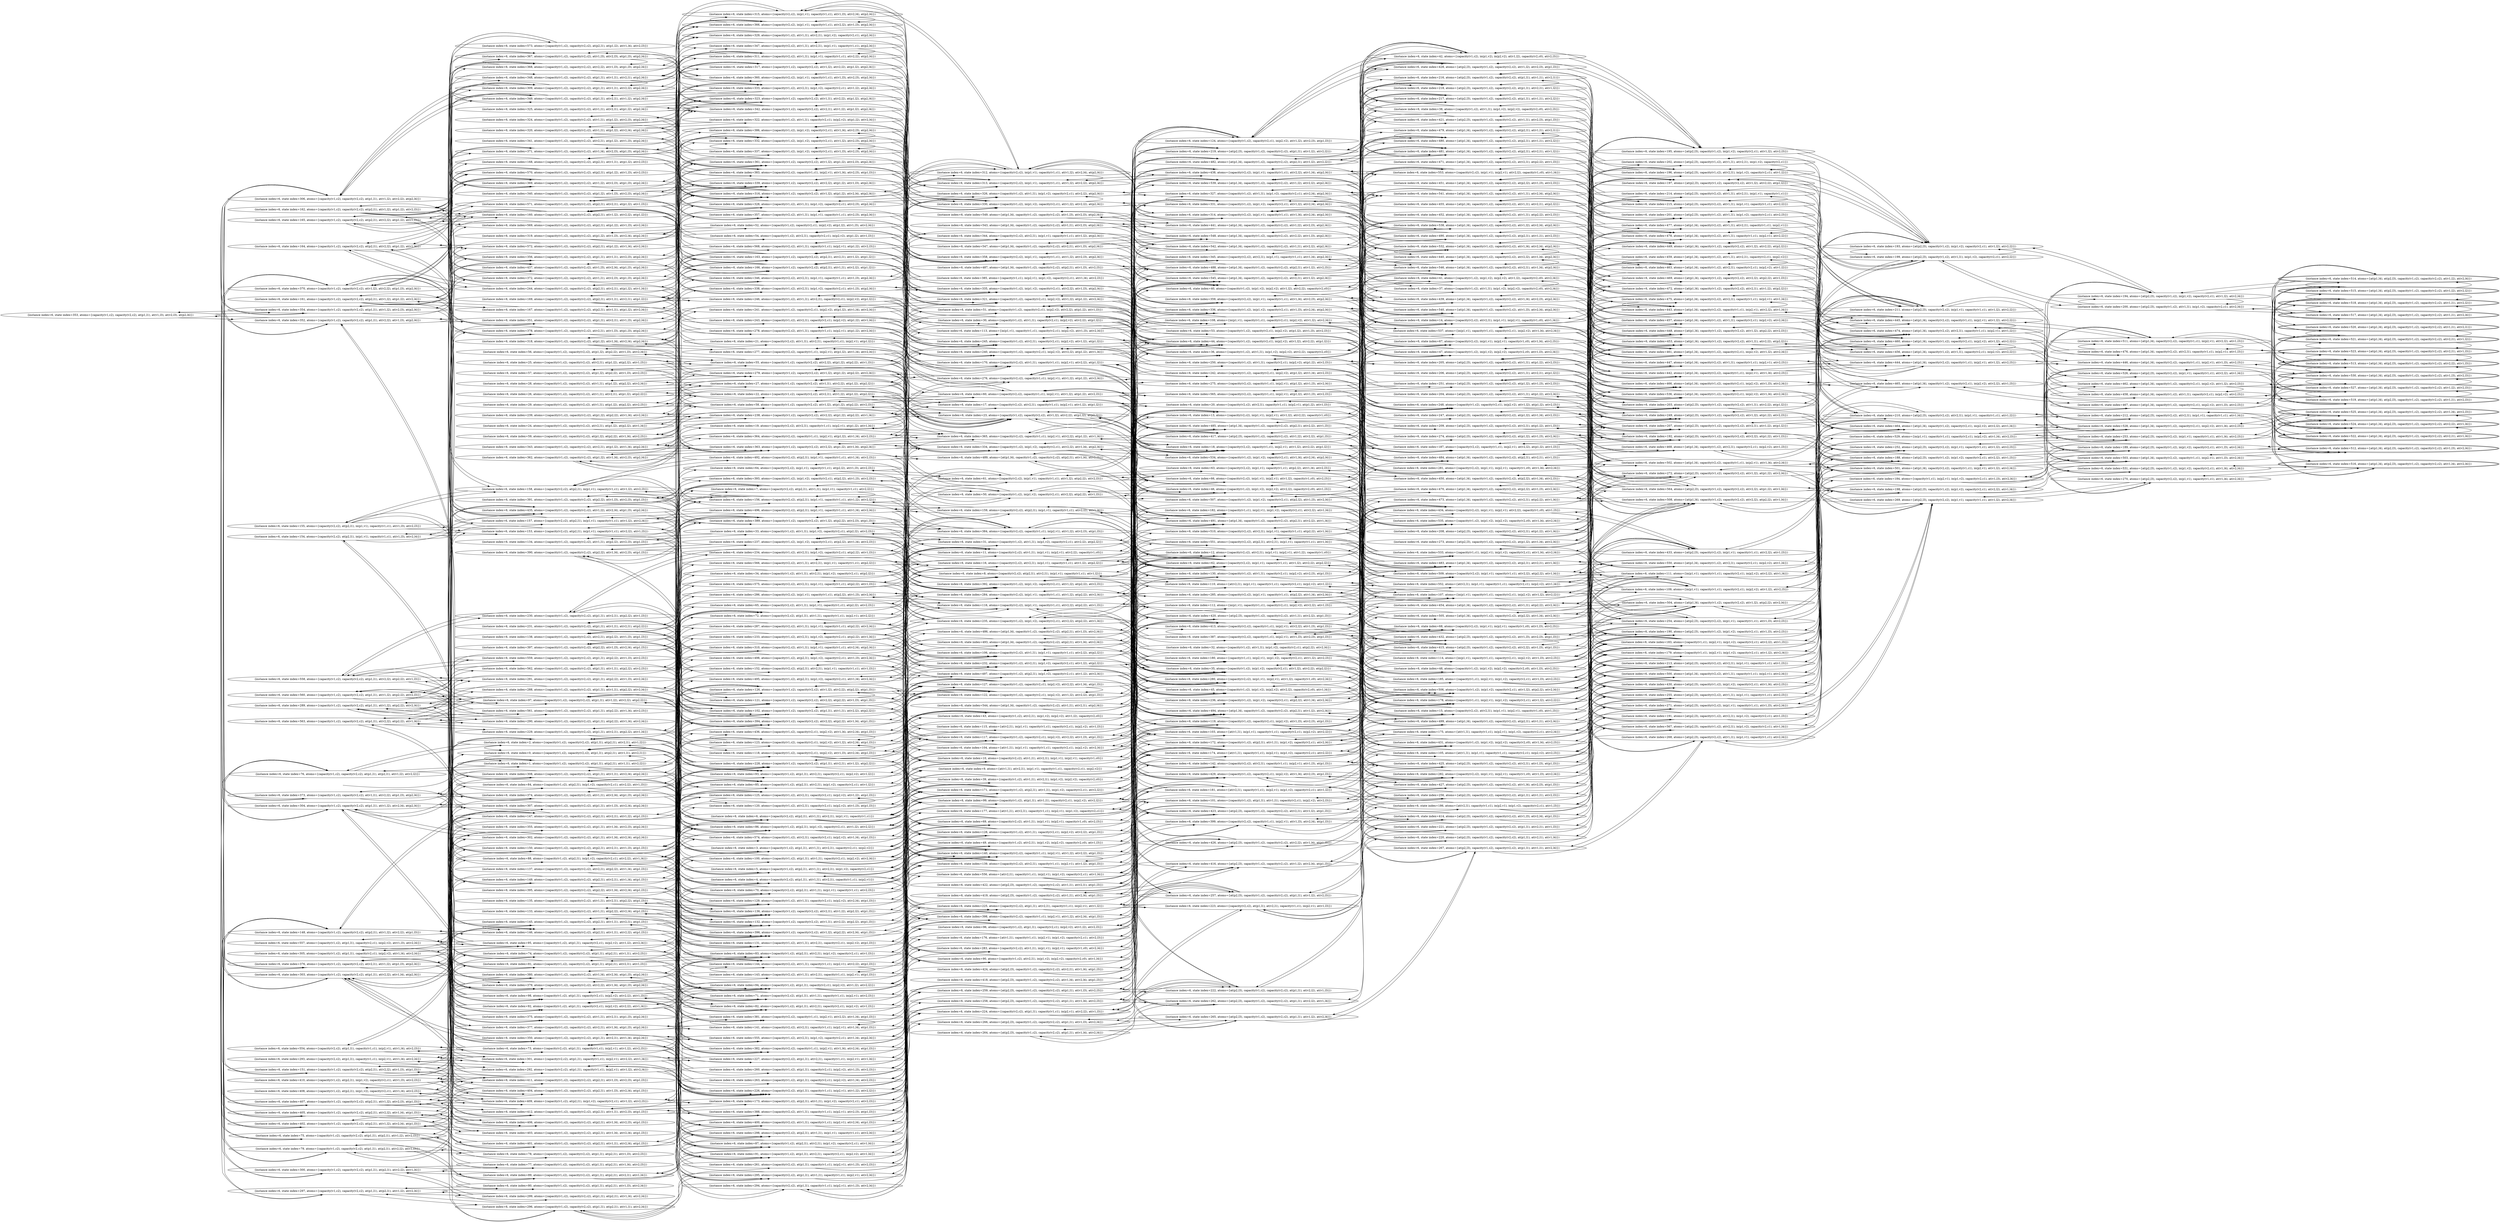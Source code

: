 digraph {
rankdir="LR"
s353[label="(instance index=6, state index=353, atoms={capacity(v1,c2), capacity(v2,c2), at(p1,l1), at(v1,l3), at(v2,l3), at(p2,l4)})"]
s403[label="(instance index=6, state index=403, atoms={capacity(v1,c2), capacity(v2,c2), at(p2,l1), at(v1,l4), at(v2,l4), at(p1,l3)})"]
s80[label="(instance index=6, state index=80, atoms={capacity(v1,c2), capacity(v2,c2), at(p1,l1), at(p2,l1), at(v1,l3), at(v2,l4)})"]
s375[label="(instance index=6, state index=375, atoms={capacity(v1,c2), capacity(v2,c2), at(v1,l1), at(v2,l1), at(p1,l3), at(p2,l4)})"]
s299[label="(instance index=6, state index=299, atoms={capacity(v1,c2), capacity(v2,c2), at(p1,l1), at(p2,l1), at(v1,l4), at(v2,l4)})"]
s406[label="(instance index=6, state index=406, atoms={capacity(v1,c2), capacity(v2,c2), at(p2,l1), at(v1,l4), at(v2,l3), at(p1,l3)})"]
s355[label="(instance index=6, state index=355, atoms={capacity(v1,c2), capacity(v2,c2), at(p1,l1), at(v1,l4), at(v2,l3), at(p2,l4)})"]
s78[label="(instance index=6, state index=78, atoms={capacity(v1,c2), capacity(v2,c2), at(p1,l1), at(p2,l1), at(v1,l3), at(v2,l3)})"]
s77[label="(instance index=6, state index=77, atoms={capacity(v1,c2), capacity(v2,c2), at(p1,l1), at(p2,l1), at(v1,l4), at(v2,l3)})"]
s411[label="(instance index=6, state index=411, atoms={capacity(v1,c2), capacity(v2,c2), at(p2,l1), at(v1,l3), at(v2,l3), at(p1,l3)})"]
s404[label="(instance index=6, state index=404, atoms={capacity(v1,c2), capacity(v2,c2), at(p2,l1), at(v1,l3), at(v2,l4), at(p1,l3)})"]
s573[label="(instance index=6, state index=573, atoms={capacity(v1,c2), capacity(v2,c2), at(p2,l1), at(p1,l2), at(v1,l4), at(v2,l3)})"]
s572[label="(instance index=6, state index=572, atoms={capacity(v1,c2), capacity(v2,c2), at(p2,l1), at(p1,l2), at(v1,l4), at(v2,l4)})"]
s570[label="(instance index=6, state index=570, atoms={capacity(v1,c2), capacity(v2,c2), at(p2,l1), at(p1,l2), at(v1,l3), at(v2,l3)})"]
s569[label="(instance index=6, state index=569, atoms={capacity(v1,c2), capacity(v2,c2), at(p2,l1), at(p1,l2), at(v1,l3), at(v2,l4)})"]
s307[label="(instance index=6, state index=307, atoms={capacity(v1,c2), capacity(v2,c2), at(p1,l1), at(v1,l3), at(v2,l4), at(p2,l4)})"]
s302[label="(instance index=6, state index=302, atoms={capacity(v1,c2), capacity(v2,c2), at(p1,l1), at(v1,l4), at(v2,l4), at(p2,l4)})"]
s291[label="(instance index=6, state index=291, atoms={capacity(v1,c2), capacity(v2,c2), at(p1,l1), at(p2,l2), at(v1,l3), at(v2,l4)})"]
s290[label="(instance index=6, state index=290, atoms={capacity(v1,c2), capacity(v2,c2), at(p1,l1), at(p2,l2), at(v1,l4), at(v2,l4)})"]
s561[label="(instance index=6, state index=561, atoms={capacity(v1,c2), capacity(v2,c2), at(p1,l1), at(p2,l2), at(v1,l4), at(v2,l3)})"]
s559[label="(instance index=6, state index=559, atoms={capacity(v1,c2), capacity(v2,c2), at(p1,l1), at(p2,l2), at(v1,l3), at(v2,l3)})"]
s352[label="(instance index=6, state index=352, atoms={capacity(v1,c2), capacity(v2,c2), at(p1,l1), at(v2,l2), at(v1,l3), at(p2,l4)})"]
s410[label="(instance index=6, state index=410, atoms={capacity(v1,c2), at(p2,l1), in(p1,v2), capacity(v2,c1), at(v1,l3), at(v2,l3)})"]
s79[label="(instance index=6, state index=79, atoms={capacity(v1,c2), capacity(v2,c2), at(p1,l1), at(p2,l1), at(v2,l2), at(v1,l3)})"]
s354[label="(instance index=6, state index=354, atoms={capacity(v1,c2), capacity(v2,c2), at(p1,l1), at(v1,l2), at(v2,l3), at(p2,l4)})"]
s405[label="(instance index=6, state index=405, atoms={capacity(v1,c2), capacity(v2,c2), at(p2,l1), at(v2,l2), at(v1,l4), at(p1,l3)})"]
s402[label="(instance index=6, state index=402, atoms={capacity(v1,c2), capacity(v2,c2), at(p2,l1), at(v1,l2), at(v2,l4), at(p1,l3)})"]
s297[label="(instance index=6, state index=297, atoms={capacity(v1,c2), capacity(v2,c2), at(p1,l1), at(p2,l1), at(v1,l2), at(v2,l4)})"]
s293[label="(instance index=6, state index=293, atoms={capacity(v2,c2), at(p1,l1), capacity(v1,c1), in(p2,v1), at(v1,l4), at(v2,l4)})"]
s373[label="(instance index=6, state index=373, atoms={capacity(v1,c2), capacity(v2,c2), at(v1,l1), at(v2,l2), at(p1,l3), at(p2,l4)})"]
s376[label="(instance index=6, state index=376, atoms={capacity(v1,c2), capacity(v2,c2), at(v2,l1), at(v1,l2), at(p1,l3), at(p2,l4)})"]
s148[label="(instance index=6, state index=148, atoms={capacity(v1,c2), capacity(v2,c2), at(p2,l1), at(v1,l2), at(v2,l2), at(p1,l3)})"]
s300[label="(instance index=6, state index=300, atoms={capacity(v1,c2), capacity(v2,c2), at(p1,l1), at(p2,l1), at(v2,l2), at(v1,l4)})"]
s408[label="(instance index=6, state index=408, atoms={capacity(v1,c2), at(p2,l1), in(p1,v2), capacity(v2,c1), at(v1,l4), at(v2,l3)})"]
s303[label="(instance index=6, state index=303, atoms={capacity(v1,c2), capacity(v2,c2), at(p1,l1), at(v2,l2), at(v1,l4), at(p2,l4)})"]
s554[label="(instance index=6, state index=554, atoms={capacity(v2,c2), at(p1,l1), capacity(v1,c1), in(p2,v1), at(v1,l4), at(v2,l3)})"]
s557[label="(instance index=6, state index=557, atoms={capacity(v1,c2), at(p1,l1), capacity(v2,c1), in(p2,v2), at(v1,l3), at(v2,l4)})"]
s558[label="(instance index=6, state index=558, atoms={capacity(v1,c2), capacity(v2,c2), at(p1,l1), at(v2,l2), at(p2,l2), at(v1,l3)})"]
s563[label="(instance index=6, state index=563, atoms={capacity(v1,c2), capacity(v2,c2), at(p1,l1), at(v2,l2), at(p2,l2), at(v1,l4)})"]
s560[label="(instance index=6, state index=560, atoms={capacity(v1,c2), capacity(v2,c2), at(p1,l1), at(v1,l2), at(p2,l2), at(v2,l3)})"]
s76[label="(instance index=6, state index=76, atoms={capacity(v1,c2), capacity(v2,c2), at(p1,l1), at(p2,l1), at(v1,l2), at(v2,l2)})"]
s370[label="(instance index=6, state index=370, atoms={capacity(v1,c2), capacity(v2,c2), at(v1,l2), at(v2,l2), at(p1,l3), at(p2,l4)})"]
s306[label="(instance index=6, state index=306, atoms={capacity(v1,c2), capacity(v2,c2), at(p1,l1), at(v1,l2), at(v2,l2), at(p2,l4)})"]
s289[label="(instance index=6, state index=289, atoms={capacity(v1,c2), capacity(v2,c2), at(p1,l1), at(v1,l2), at(p2,l2), at(v2,l4)})"]
s305[label="(instance index=6, state index=305, atoms={capacity(v1,c2), at(p1,l1), capacity(v2,c1), in(p2,v2), at(v1,l4), at(v2,l4)})"]
s304[label="(instance index=6, state index=304, atoms={capacity(v1,c2), capacity(v2,c2), at(p1,l1), at(v1,l2), at(v2,l4), at(p2,l4)})"]
s165[label="(instance index=6, state index=165, atoms={capacity(v1,c2), capacity(v2,c2), at(p2,l1), at(v2,l2), at(p1,l2), at(v1,l3)})"]
s164[label="(instance index=6, state index=164, atoms={capacity(v1,c2), capacity(v2,c2), at(p2,l1), at(v2,l2), at(p1,l2), at(v1,l4)})"]
s161[label="(instance index=6, state index=161, atoms={capacity(v1,c2), capacity(v2,c2), at(p2,l1), at(v1,l2), at(p1,l2), at(v2,l4)})"]
s162[label="(instance index=6, state index=162, atoms={capacity(v1,c2), capacity(v2,c2), at(p2,l1), at(v1,l2), at(p1,l2), at(v2,l3)})"]
s151[label="(instance index=6, state index=151, atoms={capacity(v1,c2), capacity(v2,c2), at(p2,l1), at(v2,l2), at(v1,l3), at(p1,l3)})"]
s154[label="(instance index=6, state index=154, atoms={capacity(v2,c2), at(p2,l1), in(p1,v1), capacity(v1,c1), at(v1,l3), at(v2,l4)})"]
s155[label="(instance index=6, state index=155, atoms={capacity(v2,c2), at(p2,l1), in(p1,v1), capacity(v1,c1), at(v1,l3), at(v2,l3)})"]
s75[label="(instance index=6, state index=75, atoms={capacity(v1,c2), capacity(v2,c2), at(p1,l1), at(p2,l1), at(v1,l2), at(v2,l3)})"]
s407[label="(instance index=6, state index=407, atoms={capacity(v1,c2), capacity(v2,c2), at(p2,l1), at(v1,l2), at(v2,l3), at(p1,l3)})"]
s1[label="(instance index=6, state index=1, atoms={capacity(v1,c2), capacity(v2,c2), at(p1,l1), at(p2,l1), at(v1,l1), at(v2,l2)})"]
s24[label="(instance index=6, state index=24, atoms={capacity(v1,c2), capacity(v2,c2), at(v2,l1), at(p1,l2), at(p2,l2), at(v1,l4)})"]
s0[label="(instance index=6, state index=0, atoms={capacity(v1,c2), capacity(v2,c2), at(p1,l1), at(p2,l1), at(v1,l1), at(v2,l1)})"]
s26[label="(instance index=6, state index=26, atoms={capacity(v1,c2), capacity(v2,c2), at(v1,l1), at(v2,l1), at(p1,l2), at(p2,l2)})"]
s571[label="(instance index=6, state index=571, atoms={capacity(v1,c2), capacity(v2,c2), at(p2,l1), at(v2,l1), at(p1,l2), at(v1,l3)})"]
s2[label="(instance index=6, state index=2, atoms={capacity(v1,c2), capacity(v2,c2), at(p1,l1), at(p2,l1), at(v2,l1), at(v1,l2)})"]
s25[label="(instance index=6, state index=25, atoms={capacity(v1,c2), capacity(v2,c2), at(v2,l1), at(p1,l2), at(p2,l2), at(v1,l3)})"]
s562[label="(instance index=6, state index=562, atoms={capacity(v1,c2), capacity(v2,c2), at(p1,l1), at(v1,l1), at(p2,l2), at(v2,l3)})"]
s369[label="(instance index=6, state index=369, atoms={capacity(v1,c2), capacity(v2,c2), at(v1,l2), at(v2,l3), at(p1,l3), at(p2,l4)})"]
s349[label="(instance index=6, state index=349, atoms={capacity(v1,c2), capacity(v2,c2), at(p1,l1), at(v2,l1), at(v1,l2), at(p2,l4)})"]
s28[label="(instance index=6, state index=28, atoms={capacity(v1,c2), capacity(v2,c2), at(v1,l1), at(p1,l2), at(p2,l2), at(v2,l4)})"]
s29[label="(instance index=6, state index=29, atoms={capacity(v1,c2), capacity(v2,c2), at(v1,l1), at(p1,l2), at(p2,l2), at(v2,l3)})"]
s56[label="(instance index=6, state index=56, atoms={capacity(v1,c2), capacity(v2,c2), at(p1,l2), at(p2,l2), at(v1,l3), at(v2,l4)})"]
s57[label="(instance index=6, state index=57, atoms={capacity(v1,c2), capacity(v2,c2), at(p1,l2), at(p2,l2), at(v1,l3), at(v2,l3)})"]
s59[label="(instance index=6, state index=59, atoms={capacity(v1,c2), capacity(v2,c2), at(p1,l2), at(p2,l2), at(v1,l4), at(v2,l3)})"]
s239[label="(instance index=6, state index=239, atoms={capacity(v1,c2), capacity(v2,c2), at(p1,l2), at(p2,l2), at(v1,l4), at(v2,l4)})"]
s391[label="(instance index=6, state index=391, atoms={capacity(v1,c2), capacity(v2,c2), at(p2,l2), at(v1,l3), at(v2,l3), at(p1,l3)})"]
s231[label="(instance index=6, state index=231, atoms={capacity(v1,c2), capacity(v2,c2), at(p1,l1), at(v1,l1), at(v2,l1), at(p2,l2)})"]
s138[label="(instance index=6, state index=138, atoms={capacity(v1,c2), capacity(v2,c2), at(v2,l1), at(p2,l2), at(v1,l3), at(p1,l3)})"]
s397[label="(instance index=6, state index=397, atoms={capacity(v1,c2), capacity(v2,c2), at(p2,l2), at(v1,l3), at(v2,l4), at(p1,l3)})"]
s288[label="(instance index=6, state index=288, atoms={capacity(v1,c2), capacity(v2,c2), at(p1,l1), at(v1,l1), at(p2,l2), at(v2,l4)})"]
s97[label="(instance index=6, state index=97, atoms={capacity(v1,c2), capacity(v2,c2), at(p1,l1), at(v1,l2), at(v2,l2), at(p2,l2)})"]
s92[label="(instance index=6, state index=92, atoms={capacity(v1,c2), at(p1,l1), capacity(v2,c1), in(p2,v2), at(v2,l2), at(v1,l4)})"]
s95[label="(instance index=6, state index=95, atoms={capacity(v1,c2), at(p1,l1), capacity(v2,c1), in(p2,v2), at(v1,l2), at(v2,l4)})"]
s98[label="(instance index=6, state index=98, atoms={capacity(v1,c2), at(p1,l1), capacity(v2,c1), in(p2,v2), at(v2,l2), at(v1,l3)})"]
s308[label="(instance index=6, state index=308, atoms={capacity(v1,c2), capacity(v2,c2), at(p1,l1), at(v1,l1), at(v2,l4), at(p2,l4)})"]
s437[label="(instance index=6, state index=437, atoms={capacity(v1,c2), capacity(v2,c2), at(v1,l3), at(v2,l4), at(p1,l3), at(p2,l4)})"]
s318[label="(instance index=6, state index=318, atoms={capacity(v1,c2), capacity(v2,c2), at(p1,l2), at(v1,l4), at(v2,l4), at(p2,l4)})"]
s319[label="(instance index=6, state index=319, atoms={capacity(v1,c2), capacity(v2,c2), at(p1,l2), at(v1,l3), at(v2,l4), at(p2,l4)})"]
s320[label="(instance index=6, state index=320, atoms={capacity(v1,c2), capacity(v2,c2), at(v1,l1), at(p1,l2), at(v2,l4), at(p2,l4)})"]
s169[label="(instance index=6, state index=169, atoms={capacity(v1,c2), capacity(v2,c2), at(p2,l1), at(v1,l1), at(v2,l1), at(p1,l2)})"]
s244[label="(instance index=6, state index=244, atoms={capacity(v1,c2), capacity(v2,c2), at(p2,l1), at(v2,l1), at(p1,l2), at(v1,l4)})"]
s160[label="(instance index=6, state index=160, atoms={capacity(v1,c2), capacity(v2,c2), at(p2,l1), at(v1,l2), at(v2,l2), at(p1,l2)})"]
s150[label="(instance index=6, state index=150, atoms={capacity(v1,c2), capacity(v2,c2), at(p2,l1), at(v2,l1), at(v1,l3), at(p1,l3)})"]
s153[label="(instance index=6, state index=153, atoms={capacity(v2,c2), at(p2,l1), in(p1,v1), capacity(v1,c1), at(v2,l2), at(v1,l3)})"]
s157[label="(instance index=6, state index=157, atoms={capacity(v2,c2), at(p2,l1), in(p1,v1), capacity(v1,c1), at(v1,l2), at(v2,l4)})"]
s158[label="(instance index=6, state index=158, atoms={capacity(v2,c2), at(p2,l1), in(p1,v1), capacity(v1,c1), at(v1,l2), at(v2,l3)})"]
s362[label="(instance index=6, state index=362, atoms={capacity(v1,c2), capacity(v2,c2), at(p1,l2), at(v1,l4), at(v2,l3), at(p2,l4)})"]
s168[label="(instance index=6, state index=168, atoms={capacity(v1,c2), capacity(v2,c2), at(p2,l1), at(v1,l1), at(p1,l2), at(v2,l3)})"]
s74[label="(instance index=6, state index=74, atoms={capacity(v1,c2), capacity(v2,c2), at(p1,l1), at(p2,l1), at(v1,l1), at(v2,l3)})"]
s73[label="(instance index=6, state index=73, atoms={capacity(v2,c2), at(p1,l1), capacity(v1,c1), in(p2,v1), at(v1,l2), at(v2,l3)})"]
s371[label="(instance index=6, state index=371, atoms={capacity(v1,c2), capacity(v2,c2), at(v1,l4), at(v2,l3), at(p1,l3), at(p2,l4)})"]
s412[label="(instance index=6, state index=412, atoms={capacity(v1,c2), capacity(v2,c2), at(p2,l1), at(v1,l1), at(v2,l3), at(p1,l3)})"]
s134[label="(instance index=6, state index=134, atoms={capacity(v1,c2), capacity(v2,c2), at(v1,l1), at(p2,l2), at(v2,l3), at(p1,l3)})"]
s390[label="(instance index=6, state index=390, atoms={capacity(v1,c2), capacity(v2,c2), at(p2,l2), at(v1,l4), at(v2,l3), at(p1,l3)})"]
s229[label="(instance index=6, state index=229, atoms={capacity(v1,c2), capacity(v2,c2), at(p1,l1), at(v2,l1), at(p2,l2), at(v1,l4)})"]
s343[label="(instance index=6, state index=343, atoms={capacity(v1,c2), capacity(v2,c2), at(v2,l1), at(p1,l2), at(v1,l4), at(p2,l4)})"]
s350[label="(instance index=6, state index=350, atoms={capacity(v1,c2), capacity(v2,c2), at(p1,l1), at(v2,l1), at(v1,l4), at(p2,l4)})"]
s88[label="(instance index=6, state index=88, atoms={capacity(v1,c2), at(p2,l1), in(p1,v2), capacity(v2,c1), at(v2,l2), at(v1,l4)})"]
s89[label="(instance index=6, state index=89, atoms={capacity(v1,c2), capacity(v2,c2), at(p1,l1), at(p2,l1), at(v2,l1), at(v1,l4)})"]
s146[label="(instance index=6, state index=146, atoms={capacity(v1,c2), capacity(v2,c2), at(p2,l1), at(v1,l1), at(v2,l2), at(p1,l3)})"]
s379[label="(instance index=6, state index=379, atoms={capacity(v1,c2), capacity(v2,c2), at(v2,l2), at(v1,l4), at(p1,l3), at(p2,l4)})"]
s325[label="(instance index=6, state index=325, atoms={capacity(v1,c2), capacity(v2,c2), at(v1,l1), at(v2,l1), at(p1,l2), at(p2,l4)})"]
s341[label="(instance index=6, state index=341, atoms={capacity(v1,c2), capacity(v2,c2), at(v2,l1), at(p1,l2), at(v1,l3), at(p2,l4)})"]
s378[label="(instance index=6, state index=378, atoms={capacity(v1,c2), capacity(v2,c2), at(v2,l1), at(v1,l3), at(p1,l3), at(p2,l4)})"]
s348[label="(instance index=6, state index=348, atoms={capacity(v1,c2), capacity(v2,c2), at(p1,l1), at(v1,l1), at(v2,l1), at(p2,l4)})"]
s135[label="(instance index=6, state index=135, atoms={capacity(v1,c2), capacity(v2,c2), at(v1,l1), at(v2,l1), at(p2,l2), at(p1,l3)})"]
s137[label="(instance index=6, state index=137, atoms={capacity(v1,c2), capacity(v2,c2), at(v2,l1), at(p2,l2), at(v1,l4), at(p1,l3)})"]
s377[label="(instance index=6, state index=377, atoms={capacity(v1,c2), capacity(v2,c2), at(v2,l1), at(v1,l4), at(p1,l3), at(p2,l4)})"]
s145[label="(instance index=6, state index=145, atoms={capacity(v1,c2), capacity(v2,c2), at(p2,l1), at(v1,l1), at(v2,l1), at(p1,l3)})"]
s324[label="(instance index=6, state index=324, atoms={capacity(v1,c2), capacity(v2,c2), at(v1,l1), at(p1,l2), at(v2,l3), at(p2,l4)})"]
s372[label="(instance index=6, state index=372, atoms={capacity(v1,c2), capacity(v2,c2), at(v1,l1), at(v2,l3), at(p1,l3), at(p2,l4)})"]
s374[label="(instance index=6, state index=374, atoms={capacity(v1,c2), capacity(v2,c2), at(v1,l1), at(v2,l4), at(p1,l3), at(p2,l4)})"]
s133[label="(instance index=6, state index=133, atoms={capacity(v1,c2), capacity(v2,c2), at(v1,l1), at(p2,l2), at(v2,l4), at(p1,l3)})"]
s292[label="(instance index=6, state index=292, atoms={capacity(v2,c2), at(p1,l1), capacity(v1,c1), in(p2,v1), at(v1,l2), at(v2,l4)})"]
s167[label="(instance index=6, state index=167, atoms={capacity(v1,c2), capacity(v2,c2), at(p2,l1), at(v1,l1), at(p1,l2), at(v2,l4)})"]
s296[label="(instance index=6, state index=296, atoms={capacity(v1,c2), capacity(v2,c2), at(p1,l1), at(p2,l1), at(v1,l1), at(v2,l4)})"]
s380[label="(instance index=6, state index=380, atoms={capacity(v1,c2), capacity(v2,c2), at(v1,l4), at(v2,l4), at(p1,l3), at(p2,l4)})"]
s395[label="(instance index=6, state index=395, atoms={capacity(v1,c2), capacity(v2,c2), at(p2,l2), at(v1,l4), at(v2,l4), at(p1,l3)})"]
s401[label="(instance index=6, state index=401, atoms={capacity(v1,c2), capacity(v2,c2), at(p2,l1), at(v1,l1), at(v2,l4), at(p1,l3)})"]
s149[label="(instance index=6, state index=149, atoms={capacity(v1,c2), capacity(v2,c2), at(p2,l1), at(v2,l1), at(v1,l4), at(p1,l3)})"]
s435[label="(instance index=6, state index=435, atoms={capacity(v1,c2), capacity(v2,c2), at(v1,l2), at(v2,l4), at(p1,l3), at(p2,l4)})"]
s147[label="(instance index=6, state index=147, atoms={capacity(v1,c2), capacity(v2,c2), at(p2,l1), at(v2,l1), at(v1,l2), at(p1,l3)})"]
s356[label="(instance index=6, state index=356, atoms={capacity(v1,c2), capacity(v2,c2), at(p1,l1), at(v1,l1), at(v2,l3), at(p2,l4)})"]
s367[label="(instance index=6, state index=367, atoms={capacity(v1,c2), capacity(v2,c2), at(v1,l3), at(v2,l3), at(p1,l3), at(p2,l4)})"]
s340[label="(instance index=6, state index=340, atoms={capacity(v1,c2), capacity(v2,c2), at(p1,l2), at(v1,l3), at(v2,l3), at(p2,l4)})"]
s81[label="(instance index=6, state index=81, atoms={capacity(v1,c2), capacity(v2,c2), at(p1,l1), at(p2,l1), at(v2,l1), at(v1,l3)})"]
s84[label="(instance index=6, state index=84, atoms={capacity(v1,c2), at(p2,l1), in(p1,v2), capacity(v2,c1), at(v2,l2), at(v1,l3)})"]
s230[label="(instance index=6, state index=230, atoms={capacity(v1,c2), capacity(v2,c2), at(p1,l1), at(v2,l1), at(p2,l2), at(v1,l3)})"]
s351[label="(instance index=6, state index=351, atoms={capacity(v1,c2), capacity(v2,c2), at(p1,l1), at(v2,l1), at(v1,l3), at(p2,l4)})"]
s309[label="(instance index=6, state index=309, atoms={capacity(v1,c2), capacity(v2,c2), at(p1,l1), at(v1,l1), at(v2,l2), at(p2,l4)})"]
s368[label="(instance index=6, state index=368, atoms={capacity(v1,c2), capacity(v2,c2), at(v2,l2), at(v1,l3), at(p1,l3), at(p2,l4)})"]
s409[label="(instance index=6, state index=409, atoms={capacity(v1,c2), at(p2,l1), in(p1,v2), capacity(v2,c1), at(v1,l2), at(v2,l3)})"]
s301[label="(instance index=6, state index=301, atoms={capacity(v2,c2), at(p1,l1), capacity(v1,c1), in(p2,v1), at(v2,l2), at(v1,l4)})"]
s7[label="(instance index=6, state index=7, atoms={capacity(v2,c2), at(p2,l1), at(v1,l1), in(p1,v1), capacity(v1,c1), at(v2,l2)})"]
s4[label="(instance index=6, state index=4, atoms={capacity(v2,c2), at(p1,l1), at(v1,l1), at(v2,l1), capacity(v1,c1), in(p2,v1)})"]
s5[label="(instance index=6, state index=5, atoms={capacity(v1,c2), at(p2,l1), at(v1,l1), at(v2,l1), in(p1,v2), capacity(v2,c1)})"]
s555[label="(instance index=6, state index=555, atoms={capacity(v1,c2), at(v2,l1), in(p1,v2), capacity(v2,c1), at(v1,l4), at(p2,l4)})"]
s3[label="(instance index=6, state index=3, atoms={capacity(v1,c2), at(p1,l1), at(v1,l1), at(v2,l1), capacity(v2,c1), in(p2,v2)})"]
s6[label="(instance index=6, state index=6, atoms={capacity(v2,c2), at(p2,l1), at(v1,l1), at(v2,l1), in(p1,v1), capacity(v1,c1)})"]
s85[label="(instance index=6, state index=85, atoms={capacity(v1,c2), at(p2,l1), at(v2,l1), in(p1,v2), capacity(v2,c1), at(v1,l2)})"]
s93[label="(instance index=6, state index=93, atoms={capacity(v1,c2), at(p1,l1), at(v2,l1), capacity(v2,c1), in(p2,v2), at(v1,l2)})"]
s317[label="(instance index=6, state index=317, atoms={capacity(v1,c2), capacity(v2,c2), at(v1,l2), at(v2,l2), at(p1,l2), at(p2,l4)})"]
s332[label="(instance index=6, state index=332, atoms={capacity(v1,c2), in(p1,v2), capacity(v2,c1), at(v1,l2), at(v2,l3), at(p2,l4)})"]
s333[label="(instance index=6, state index=333, atoms={capacity(v1,c2), at(v2,l1), in(p1,v2), capacity(v2,c1), at(v1,l2), at(p2,l4)})"]
s27[label="(instance index=6, state index=27, atoms={capacity(v1,c2), capacity(v2,c2), at(v1,l1), at(v2,l2), at(p1,l2), at(p2,l2)})"]
s568[label="(instance index=6, state index=568, atoms={capacity(v2,c2), at(v1,l1), capacity(v1,c1), in(p2,v1), at(p1,l2), at(v2,l3)})"]
s22[label="(instance index=6, state index=22, atoms={capacity(v1,c2), capacity(v2,c2), at(v2,l1), at(v1,l2), at(p1,l2), at(p2,l2)})"]
s55[label="(instance index=6, state index=55, atoms={capacity(v1,c2), capacity(v2,c2), at(v2,l2), at(p1,l2), at(p2,l2), at(v1,l3)})"]
s238[label="(instance index=6, state index=238, atoms={capacity(v1,c2), capacity(v2,c2), at(v2,l2), at(p1,l2), at(p2,l2), at(v1,l4)})"]
s58[label="(instance index=6, state index=58, atoms={capacity(v1,c2), capacity(v2,c2), at(v1,l2), at(p1,l2), at(p2,l2), at(v2,l3)})"]
s279[label="(instance index=6, state index=279, atoms={capacity(v1,c2), capacity(v2,c2), at(v1,l2), at(p1,l2), at(p2,l2), at(v2,l4)})"]
s64[label="(instance index=6, state index=64, atoms={capacity(v2,c2), in(p1,v1), capacity(v1,c1), at(p2,l2), at(v1,l3), at(v2,l3)})"]
s65[label="(instance index=6, state index=65, atoms={capacity(v2,c2), at(v1,l1), in(p1,v1), capacity(v1,c1), at(p2,l2), at(v2,l3)})"]
s566[label="(instance index=6, state index=566, atoms={capacity(v2,c2), at(v1,l1), at(v2,l1), in(p1,v1), capacity(v1,c1), at(p2,l2)})"]
s575[label="(instance index=6, state index=575, atoms={capacity(v2,c2), at(v2,l1), in(p1,v1), capacity(v1,c1), at(p2,l2), at(v1,l3)})"]
s34[label="(instance index=6, state index=34, atoms={capacity(v1,c2), at(v1,l1), at(v2,l1), in(p1,v2), capacity(v2,c1), at(p2,l2)})"]
s121[label="(instance index=6, state index=121, atoms={capacity(v1,c2), capacity(v2,c2), at(v2,l2), at(p2,l2), at(v1,l3), at(p1,l3)})"]
s286[label="(instance index=6, state index=286, atoms={capacity(v2,c2), in(p1,v1), capacity(v1,c1), at(p2,l2), at(v1,l3), at(v2,l4)})"]
s287[label="(instance index=6, state index=287, atoms={capacity(v2,c2), at(v1,l1), in(p1,v1), capacity(v1,c1), at(p2,l2), at(v2,l4)})"]
s102[label="(instance index=6, state index=102, atoms={capacity(v1,c2), capacity(v2,c2), at(p1,l1), at(v1,l1), at(v2,l2), at(p2,l2)})"]
s94[label="(instance index=6, state index=94, atoms={capacity(v1,c2), at(p1,l1), capacity(v2,c1), in(p2,v2), at(v1,l2), at(v2,l2)})"]
s100[label="(instance index=6, state index=100, atoms={capacity(v1,c2), at(p1,l1), at(v1,l1), capacity(v2,c1), in(p2,v2), at(v2,l4)})"]
s310[label="(instance index=6, state index=310, atoms={capacity(v2,c2), at(v1,l1), in(p1,v1), capacity(v1,c1), at(v2,l4), at(p2,l4)})"]
s315[label="(instance index=6, state index=315, atoms={capacity(v2,c2), in(p1,v1), capacity(v1,c1), at(v1,l3), at(v2,l4), at(p2,l4)})"]
s316[label="(instance index=6, state index=316, atoms={capacity(v1,c2), capacity(v2,c2), at(v1,l2), at(p1,l2), at(v2,l4), at(p2,l4)})"]
s118[label="(instance index=6, state index=118, atoms={capacity(v1,c2), capacity(v2,c1), in(p2,v2), at(v1,l3), at(v2,l4), at(p1,l3)})"]
s52[label="(instance index=6, state index=52, atoms={capacity(v1,c2), capacity(v2,c1), in(p2,v2), at(p1,l2), at(v1,l3), at(v2,l4)})"]
s241[label="(instance index=6, state index=241, atoms={capacity(v1,c2), capacity(v2,c1), in(p2,v2), at(p1,l2), at(v1,l4), at(v2,l4)})"]
s322[label="(instance index=6, state index=322, atoms={capacity(v1,c2), at(v1,l1), capacity(v2,c1), in(p2,v2), at(p1,l2), at(v2,l4)})"]
s246[label="(instance index=6, state index=246, atoms={capacity(v1,c2), at(v1,l1), at(v2,l1), capacity(v2,c1), in(p2,v2), at(p1,l2)})"]
s54[label="(instance index=6, state index=54, atoms={capacity(v1,c2), at(v2,l1), capacity(v2,c1), in(p2,v2), at(p1,l2), at(v1,l3)})"]
s243[label="(instance index=6, state index=243, atoms={capacity(v1,c2), at(v2,l1), capacity(v2,c1), in(p2,v2), at(p1,l2), at(v1,l4)})"]
s163[label="(instance index=6, state index=163, atoms={capacity(v1,c2), capacity(v2,c2), at(p2,l1), at(v2,l1), at(v1,l2), at(p1,l2)})"]
s152[label="(instance index=6, state index=152, atoms={capacity(v2,c2), at(p2,l1), at(v2,l1), in(p1,v1), capacity(v1,c1), at(v1,l3)})"]
s156[label="(instance index=6, state index=156, atoms={capacity(v2,c2), at(p2,l1), in(p1,v1), capacity(v1,c1), at(v1,l2), at(v2,l2)})"]
s120[label="(instance index=6, state index=120, atoms={capacity(v1,c2), at(v2,l1), capacity(v2,c1), in(p2,v2), at(v1,l3), at(p1,l3)})"]
s260[label="(instance index=6, state index=260, atoms={capacity(v1,c2), at(p1,l1), capacity(v2,c1), in(p2,v2), at(v1,l3), at(v2,l3)})"]
s263[label="(instance index=6, state index=263, atoms={capacity(v1,c2), at(p1,l1), capacity(v2,c1), in(p2,v2), at(v1,l4), at(v2,l3)})"]
s364[label="(instance index=6, state index=364, atoms={capacity(v2,c2), capacity(v1,c1), in(p2,v1), at(p1,l2), at(v1,l4), at(v2,l3)})"]
s70[label="(instance index=6, state index=70, atoms={capacity(v2,c2), at(p2,l1), at(v1,l1), in(p1,v1), capacity(v1,c1), at(v2,l3)})"]
s71[label="(instance index=6, state index=71, atoms={capacity(v2,c2), at(p1,l1), at(v1,l1), capacity(v1,c1), in(p2,v1), at(v2,l3)})"]
s383[label="(instance index=6, state index=383, atoms={capacity(v2,c2), capacity(v1,c1), in(p2,v1), at(v1,l4), at(v2,l3), at(p1,l3)})"]
s388[label="(instance index=6, state index=388, atoms={capacity(v2,c2), at(v1,l1), capacity(v1,c1), in(p2,v1), at(v2,l3), at(p1,l3)})"]
s389[label="(instance index=6, state index=389, atoms={capacity(v1,c2), capacity(v2,c2), at(v1,l2), at(p2,l2), at(v2,l3), at(p1,l3)})"]
s261[label="(instance index=6, state index=261, atoms={capacity(v2,c2), at(p1,l1), capacity(v1,c1), in(p2,v1), at(v1,l3), at(v2,l3)})"]
s492[label="(instance index=6, state index=492, atoms={capacity(v2,c2), at(p2,l1), in(p1,v1), capacity(v1,c1), at(v1,l4), at(v2,l3)})"]
s496[label="(instance index=6, state index=496, atoms={capacity(v2,c2), at(p2,l1), in(p1,v1), capacity(v1,c1), at(v1,l4), at(v2,l4)})"]
s233[label="(instance index=6, state index=233, atoms={capacity(v1,c2), at(v2,l1), in(p1,v2), capacity(v2,c1), at(p2,l2), at(v1,l4)})"]
s237[label="(instance index=6, state index=237, atoms={capacity(v1,c2), in(p1,v2), capacity(v2,c1), at(p2,l2), at(v1,l4), at(v2,l3)})"]
s363[label="(instance index=6, state index=363, atoms={capacity(v1,c2), capacity(v2,c2), at(v2,l2), at(p1,l2), at(v1,l4), at(p2,l4)})"]
s386[label="(instance index=6, state index=386, atoms={capacity(v1,c2), in(p1,v2), capacity(v2,c1), at(v1,l4), at(v2,l3), at(p2,l4)})"]
s87[label="(instance index=6, state index=87, atoms={capacity(v1,c2), at(p2,l1), at(v2,l1), in(p1,v2), capacity(v2,c1), at(v1,l4)})"]
s91[label="(instance index=6, state index=91, atoms={capacity(v1,c2), at(p1,l1), at(v2,l1), capacity(v2,c1), in(p2,v2), at(v1,l4)})"]
s495[label="(instance index=6, state index=495, atoms={capacity(v1,c2), at(p2,l1), in(p1,v2), capacity(v2,c1), at(v1,l4), at(v2,l4)})"]
s126[label="(instance index=6, state index=126, atoms={capacity(v1,c2), capacity(v2,c2), at(v1,l2), at(v2,l2), at(p2,l2), at(p1,l3)})"]
s144[label="(instance index=6, state index=144, atoms={capacity(v2,c2), at(v1,l1), capacity(v1,c1), in(p2,v1), at(v2,l2), at(p1,l3)})"]
s381[label="(instance index=6, state index=381, atoms={capacity(v2,c2), capacity(v1,c1), in(p2,v1), at(v2,l2), at(v1,l4), at(p1,l3)})"]
s72[label="(instance index=6, state index=72, atoms={capacity(v2,c2), at(p1,l1), at(v1,l1), capacity(v1,c1), in(p2,v1), at(v2,l2)})"]
s19[label="(instance index=6, state index=19, atoms={capacity(v2,c2), at(v2,l1), capacity(v1,c1), in(p2,v1), at(p1,l2), at(v1,l4)})"]
s21[label="(instance index=6, state index=21, atoms={capacity(v2,c2), at(v1,l1), at(v2,l1), capacity(v1,c1), in(p2,v1), at(p1,l2)})"]
s342[label="(instance index=6, state index=342, atoms={capacity(v1,c2), capacity(v2,c2), at(v2,l1), at(v1,l2), at(p1,l2), at(p2,l4)})"]
s346[label="(instance index=6, state index=346, atoms={capacity(v2,c2), at(v2,l1), in(p1,v1), capacity(v1,c1), at(v1,l3), at(p2,l4)})"]
s347[label="(instance index=6, state index=347, atoms={capacity(v2,c2), at(v1,l1), at(v2,l1), in(p1,v1), capacity(v1,c1), at(p2,l4)})"]
s136[label="(instance index=6, state index=136, atoms={capacity(v1,c2), capacity(v2,c2), at(v2,l1), at(v1,l2), at(p2,l2), at(p1,l3)})"]
s141[label="(instance index=6, state index=141, atoms={capacity(v2,c2), at(v2,l1), capacity(v1,c1), in(p2,v1), at(v1,l4), at(p1,l3)})"]
s143[label="(instance index=6, state index=143, atoms={capacity(v2,c2), at(v1,l1), at(v2,l1), capacity(v1,c1), in(p2,v1), at(p1,l3)})"]
s33[label="(instance index=6, state index=33, atoms={capacity(v1,c2), at(v1,l1), in(p1,v2), capacity(v2,c1), at(p2,l2), at(v2,l3)})"]
s574[label="(instance index=6, state index=574, atoms={capacity(v1,c2), at(v2,l1), capacity(v2,c1), in(p2,v2), at(v1,l4), at(p1,l3)})"]
s323[label="(instance index=6, state index=323, atoms={capacity(v1,c2), capacity(v2,c2), at(v1,l1), at(v2,l2), at(p1,l2), at(p2,l4)})"]
s328[label="(instance index=6, state index=328, atoms={capacity(v1,c2), at(v1,l1), in(p1,v2), capacity(v2,c1), at(v2,l3), at(p2,l4)})"]
s329[label="(instance index=6, state index=329, atoms={capacity(v1,c2), at(v1,l1), at(v2,l1), in(p1,v2), capacity(v2,c1), at(p2,l4)})"]
s129[label="(instance index=6, state index=129, atoms={capacity(v1,c2), at(v1,l1), capacity(v2,c1), in(p2,v2), at(v2,l4), at(p1,l3)})"]
s131[label="(instance index=6, state index=131, atoms={capacity(v1,c2), at(v1,l1), at(v2,l1), capacity(v2,c1), in(p2,v2), at(p1,l3)})"]
s132[label="(instance index=6, state index=132, atoms={capacity(v1,c2), capacity(v2,c2), at(v1,l1), at(v2,l2), at(p2,l2), at(p1,l3)})"]
s294[label="(instance index=6, state index=294, atoms={capacity(v2,c2), at(p1,l1), capacity(v1,c1), in(p2,v1), at(v1,l3), at(v2,l4)})"]
s277[label="(instance index=6, state index=277, atoms={capacity(v2,c2), capacity(v1,c1), in(p2,v1), at(p1,l2), at(v1,l4), at(v2,l4)})"]
s278[label="(instance index=6, state index=278, atoms={capacity(v2,c2), at(v1,l1), capacity(v1,c1), in(p2,v1), at(p1,l2), at(v2,l4)})"]
s295[label="(instance index=6, state index=295, atoms={capacity(v2,c2), at(p1,l1), at(v1,l1), capacity(v1,c1), in(p2,v1), at(v2,l4)})"]
s298[label="(instance index=6, state index=298, atoms={capacity(v2,c2), at(p2,l1), at(v1,l1), in(p1,v1), capacity(v1,c1), at(v2,l4)})"]
s382[label="(instance index=6, state index=382, atoms={capacity(v2,c2), capacity(v1,c1), in(p2,v1), at(v1,l4), at(v2,l4), at(p1,l3)})"]
s396[label="(instance index=6, state index=396, atoms={capacity(v1,c2), capacity(v2,c2), at(v1,l2), at(p2,l2), at(v2,l4), at(p1,l3)})"]
s400[label="(instance index=6, state index=400, atoms={capacity(v2,c2), at(v1,l1), capacity(v1,c1), in(p2,v1), at(v2,l4), at(p1,l3)})"]
s394[label="(instance index=6, state index=394, atoms={capacity(v1,c2), capacity(v2,c2), at(v2,l2), at(p2,l2), at(v1,l4), at(p1,l3)})"]
s436[label="(instance index=6, state index=436, atoms={capacity(v1,c2), capacity(v2,c1), in(p2,v2), at(v1,l4), at(v2,l4), at(p1,l3)})"]
s123[label="(instance index=6, state index=123, atoms={capacity(v1,c2), capacity(v2,c1), in(p2,v2), at(v1,l2), at(v2,l4), at(p1,l3)})"]
s125[label="(instance index=6, state index=125, atoms={capacity(v1,c2), at(v2,l1), capacity(v2,c1), in(p2,v2), at(v1,l2), at(p1,l3)})"]
s357[label="(instance index=6, state index=357, atoms={capacity(v2,c2), at(v1,l1), in(p1,v1), capacity(v1,c1), at(v2,l3), at(p2,l4)})"]
s360[label="(instance index=6, state index=360, atoms={capacity(v2,c2), in(p1,v1), capacity(v1,c1), at(v1,l3), at(v2,l3), at(p2,l4)})"]
s361[label="(instance index=6, state index=361, atoms={capacity(v1,c2), capacity(v2,c2), at(v1,l2), at(p1,l2), at(v2,l3), at(p2,l4)})"]
s82[label="(instance index=6, state index=82, atoms={capacity(v1,c2), at(p1,l1), at(v2,l1), capacity(v2,c1), in(p2,v2), at(v1,l3)})"]
s83[label="(instance index=6, state index=83, atoms={capacity(v1,c2), at(p2,l1), at(v2,l1), in(p1,v2), capacity(v2,c1), at(v1,l3)})"]
s393[label="(instance index=6, state index=393, atoms={capacity(v1,c2), in(p1,v2), capacity(v2,c1), at(p2,l2), at(v1,l3), at(v2,l3)})"]
s234[label="(instance index=6, state index=234, atoms={capacity(v1,c2), at(v2,l1), in(p1,v2), capacity(v2,c1), at(p2,l2), at(v1,l3)})"]
s337[label="(instance index=6, state index=337, atoms={capacity(v1,c2), in(p1,v2), capacity(v2,c1), at(v1,l3), at(v2,l3), at(p2,l4)})"]
s338[label="(instance index=6, state index=338, atoms={capacity(v1,c2), at(v2,l1), in(p1,v2), capacity(v2,c1), at(v1,l3), at(p2,l4)})"]
s339[label="(instance index=6, state index=339, atoms={capacity(v1,c2), capacity(v2,c2), at(v2,l2), at(p1,l2), at(v1,l3), at(p2,l4)})"]
s498[label="(instance index=6, state index=498, atoms={capacity(v1,c2), at(p2,l1), in(p1,v2), capacity(v2,c1), at(v1,l3), at(v2,l4)})"]
s311[label="(instance index=6, state index=311, atoms={capacity(v2,c2), at(v1,l1), in(p1,v1), capacity(v1,c1), at(v2,l2), at(p2,l4)})"]
s366[label="(instance index=6, state index=366, atoms={capacity(v2,c2), in(p1,v1), capacity(v1,c1), at(v2,l2), at(v1,l3), at(p2,l4)})"]
s86[label="(instance index=6, state index=86, atoms={capacity(v1,c2), at(p2,l1), in(p1,v2), capacity(v2,c1), at(v1,l2), at(v2,l2)})"]
s166[label="(instance index=6, state index=166, atoms={capacity(v1,c2), capacity(v2,c2), at(p2,l1), at(v1,l1), at(v2,l2), at(p1,l2)})"]
s173[label="(instance index=6, state index=173, atoms={capacity(v1,c2), at(p2,l1), at(v1,l1), in(p1,v2), capacity(v2,c1), at(v2,l3)})"]
s228[label="(instance index=6, state index=228, atoms={capacity(v1,c2), capacity(v2,c2), at(p1,l1), at(v2,l1), at(v1,l2), at(p2,l2)})"]
s226[label="(instance index=6, state index=226, atoms={capacity(v2,c2), at(p1,l1), capacity(v1,c1), in(p2,v1), at(v1,l2), at(v2,l2)})"]
s227[label="(instance index=6, state index=227, atoms={capacity(v2,c2), at(p1,l1), at(v2,l1), capacity(v1,c1), in(p2,v1), at(v1,l4)})"]
s106[label="(instance index=6, state index=106, atoms={capacity(v2,c2), at(v1,l1), in(p1,v1), capacity(v1,c1), at(v2,l2), at(p2,l2)})"]
s116[label="(instance index=6, state index=116, atoms={capacity(v2,c2), in(p1,v1), capacity(v1,c1), at(v2,l2), at(p2,l2), at(v1,l3)})"]
s61[label="(instance index=6, state index=61, atoms={capacity(v2,c2), in(p1,v1), capacity(v1,c1), at(v1,l2), at(p2,l2), at(v2,l3)})"]
s330[label="(instance index=6, state index=330, atoms={capacity(v1,c2), in(p1,v2), capacity(v2,c1), at(v1,l2), at(v2,l2), at(p2,l4)})"]
s43[label="(instance index=6, state index=43, atoms={capacity(v1,c2), at(v2,l1), in(p1,v2), in(p2,v2), at(v1,l2), capacity(v2,c0)})"]
s284[label="(instance index=6, state index=284, atoms={capacity(v2,c2), in(p1,v1), capacity(v1,c1), at(v1,l2), at(p2,l2), at(v2,l4)})"]
s10[label="(instance index=6, state index=10, atoms={capacity(v2,c2), at(v1,l1), at(v2,l1), in(p1,v1), in(p2,v1), capacity(v1,c0)})"]
s9[label="(instance index=6, state index=9, atoms={at(v1,l1), at(v2,l1), in(p1,v1), capacity(v1,c1), capacity(v2,c1), in(p2,v2)})"]
s16[label="(instance index=6, state index=16, atoms={capacity(v2,c2), at(v2,l1), in(p1,v1), capacity(v1,c1), at(v1,l2), at(p2,l2)})"]
s556[label="(instance index=6, state index=556, atoms={at(v2,l1), capacity(v1,c1), in(p2,v1), in(p1,v2), capacity(v2,c1), at(v1,l4)})"]
s23[label="(instance index=6, state index=23, atoms={capacity(v1,c2), capacity(v2,c2), at(v1,l2), at(v2,l2), at(p1,l2), at(p2,l2)})"]
s11[label="(instance index=6, state index=11, atoms={capacity(v2,c2), at(v1,l1), in(p1,v1), in(p2,v1), at(v2,l2), capacity(v1,c0)})"]
s99[label="(instance index=6, state index=99, atoms={capacity(v1,c2), at(p1,l1), at(v1,l1), capacity(v2,c1), in(p2,v2), at(v2,l2)})"]
s104[label="(instance index=6, state index=104, atoms={at(v1,l1), in(p1,v1), capacity(v1,c1), capacity(v2,c1), in(p2,v2), at(v2,l4)})"]
s312[label="(instance index=6, state index=312, atoms={capacity(v2,c2), in(p1,v1), capacity(v1,c1), at(v1,l2), at(v2,l4), at(p2,l4)})"]
s113[label="(instance index=6, state index=113, atoms={in(p1,v1), capacity(v1,c1), capacity(v2,c1), in(p2,v2), at(v1,l3), at(v2,l4)})"]
s321[label="(instance index=6, state index=321, atoms={capacity(v1,c2), capacity(v2,c1), in(p2,v2), at(v1,l2), at(p1,l2), at(v2,l4)})"]
s30[label="(instance index=6, state index=30, atoms={capacity(v1,c2), at(v1,l1), capacity(v2,c1), in(p2,v2), at(v2,l2), at(p1,l2)})"]
s51[label="(instance index=6, state index=51, atoms={capacity(v1,c2), capacity(v2,c1), in(p2,v2), at(v2,l2), at(p1,l2), at(v1,l3)})"]
s240[label="(instance index=6, state index=240, atoms={capacity(v1,c2), capacity(v2,c1), in(p2,v2), at(v2,l2), at(p1,l2), at(v1,l4)})"]
s245[label="(instance index=6, state index=245, atoms={capacity(v1,c2), at(v2,l1), capacity(v2,c1), in(p2,v2), at(v1,l2), at(p1,l2)})"]
s8[label="(instance index=6, state index=8, atoms={capacity(v2,c2), at(p2,l1), at(v2,l1), in(p1,v1), capacity(v1,c1), at(v1,l2)})"]
s549[label="(instance index=6, state index=549, atoms={at(p1,l4), capacity(v1,c2), capacity(v2,c2), at(v1,l3), at(v2,l3), at(p2,l4)})"]
s115[label="(instance index=6, state index=115, atoms={at(v2,l1), in(p1,v1), capacity(v1,c1), capacity(v2,c1), in(p2,v2), at(v1,l3)})"]
s117[label="(instance index=6, state index=117, atoms={capacity(v1,c2), capacity(v2,c1), in(p2,v2), at(v2,l2), at(v1,l3), at(p1,l3)})"]
s96[label="(instance index=6, state index=96, atoms={capacity(v1,c2), at(p1,l1), capacity(v2,c1), in(p2,v2), at(v1,l2), at(v2,l3)})"]
s60[label="(instance index=6, state index=60, atoms={capacity(v2,c2), capacity(v1,c1), in(p2,v1), at(v1,l2), at(p1,l2), at(v2,l3)})"]
s69[label="(instance index=6, state index=69, atoms={capacity(v2,c2), at(v1,l1), in(p1,v1), in(p2,v1), capacity(v1,c0), at(v2,l3)})"]
s384[label="(instance index=6, state index=384, atoms={capacity(v2,c2), capacity(v1,c1), in(p2,v1), at(v1,l2), at(v2,l3), at(p1,l3)})"]
s258[label="(instance index=6, state index=258, atoms={at(p2,l3), capacity(v1,c2), capacity(v2,c2), at(p1,l1), at(v1,l4), at(v2,l3)})"]
s259[label="(instance index=6, state index=259, atoms={at(p2,l3), capacity(v1,c2), capacity(v2,c2), at(p1,l1), at(v1,l3), at(v2,l3)})"]
s159[label="(instance index=6, state index=159, atoms={capacity(v2,c2), at(p2,l1), in(p1,v1), capacity(v1,c1), at(v2,l2), at(v1,l4)})"]
s235[label="(instance index=6, state index=235, atoms={capacity(v1,c2), in(p1,v2), capacity(v2,c1), at(v2,l2), at(p2,l2), at(v1,l4)})"]
s334[label="(instance index=6, state index=334, atoms={capacity(v1,c2), in(p1,v2), capacity(v2,c1), at(v2,l2), at(v1,l4), at(p2,l4)})"]
s90[label="(instance index=6, state index=90, atoms={capacity(v1,c2), at(v2,l1), in(p1,v2), in(p2,v2), capacity(v2,c0), at(v1,l4)})"]
s489[label="(instance index=6, state index=489, atoms={at(p1,l4), capacity(v1,c2), capacity(v2,c2), at(p2,l1), at(v1,l4), at(v2,l3)})"]
s493[label="(instance index=6, state index=493, atoms={at(p1,l4), capacity(v1,c2), capacity(v2,c2), at(p2,l1), at(v1,l4), at(v2,l4)})"]
s140[label="(instance index=6, state index=140, atoms={capacity(v2,c2), capacity(v1,c1), in(p2,v1), at(v1,l2), at(v2,l2), at(p1,l3)})"]
s17[label="(instance index=6, state index=17, atoms={capacity(v2,c2), at(v2,l1), capacity(v1,c1), in(p2,v1), at(v1,l2), at(p1,l2)})"]
s344[label="(instance index=6, state index=344, atoms={capacity(v2,c2), at(v2,l1), in(p1,v1), capacity(v1,c1), at(v1,l2), at(p2,l4)})"]
s544[label="(instance index=6, state index=544, atoms={at(p1,l4), capacity(v1,c2), capacity(v2,c2), at(v1,l1), at(v2,l1), at(p2,l4)})"]
s547[label="(instance index=6, state index=547, atoms={at(p1,l4), capacity(v1,c2), capacity(v2,c2), at(v2,l1), at(v1,l3), at(p2,l4)})"]
s139[label="(instance index=6, state index=139, atoms={capacity(v2,c2), at(v2,l1), capacity(v1,c1), in(p2,v1), at(v1,l2), at(p1,l3)})"]
s422[label="(instance index=6, state index=422, atoms={at(p2,l3), capacity(v1,c2), capacity(v2,c2), at(v1,l1), at(v2,l1), at(p1,l3)})"]
s424[label="(instance index=6, state index=424, atoms={at(p2,l3), capacity(v1,c2), capacity(v2,c2), at(v2,l1), at(v1,l4), at(p1,l3)})"]
s31[label="(instance index=6, state index=31, atoms={capacity(v1,c2), at(v1,l1), in(p1,v2), capacity(v2,c1), at(v2,l2), at(p2,l2)})"]
s39[label="(instance index=6, state index=39, atoms={capacity(v1,c2), at(v1,l1), at(v2,l1), in(p1,v2), in(p2,v2), capacity(v2,c0)})"]
s326[label="(instance index=6, state index=326, atoms={capacity(v1,c2), at(v1,l1), in(p1,v2), capacity(v2,c1), at(v2,l2), at(p2,l4)})"]
s543[label="(instance index=6, state index=543, atoms={at(p1,l4), capacity(v1,c2), capacity(v2,c2), at(v1,l1), at(v2,l3), at(p2,l4)})"]
s128[label="(instance index=6, state index=128, atoms={capacity(v1,c2), at(v1,l1), capacity(v2,c1), in(p2,v2), at(v2,l2), at(p1,l3)})"]
s419[label="(instance index=6, state index=419, atoms={at(p2,l3), capacity(v1,c2), capacity(v2,c2), at(v1,l1), at(v2,l4), at(p1,l3)})"]
s264[label="(instance index=6, state index=264, atoms={at(p2,l3), capacity(v1,c2), capacity(v2,c2), at(p1,l1), at(v1,l4), at(v2,l4)})"]
s266[label="(instance index=6, state index=266, atoms={at(p2,l3), capacity(v1,c2), capacity(v2,c2), at(p1,l1), at(v1,l3), at(v2,l4)})"]
s276[label="(instance index=6, state index=276, atoms={capacity(v2,c2), capacity(v1,c1), in(p2,v1), at(v1,l2), at(p1,l2), at(v2,l4)})"]
s283[label="(instance index=6, state index=283, atoms={capacity(v2,c2), at(v1,l1), in(p1,v1), in(p2,v1), capacity(v1,c0), at(v2,l4)})"]
s398[label="(instance index=6, state index=398, atoms={capacity(v2,c2), capacity(v1,c1), in(p2,v1), at(v1,l2), at(v2,l4), at(p1,l3)})"]
s418[label="(instance index=6, state index=418, atoms={at(p2,l3), capacity(v1,c2), capacity(v2,c2), at(v1,l4), at(v2,l4), at(p1,l3)})"]
s127[label="(instance index=6, state index=127, atoms={capacity(v1,c2), capacity(v2,c1), in(p2,v2), at(v2,l2), at(v1,l4), at(p1,l3)})"]
s122[label="(instance index=6, state index=122, atoms={capacity(v1,c2), capacity(v2,c1), in(p2,v2), at(v1,l2), at(v2,l2), at(p1,l3)})"]
s358[label="(instance index=6, state index=358, atoms={capacity(v2,c2), in(p1,v1), capacity(v1,c1), at(v1,l2), at(v2,l3), at(p2,l4)})"]
s487[label="(instance index=6, state index=487, atoms={at(p1,l4), capacity(v1,c2), capacity(v2,c2), at(p2,l1), at(v1,l3), at(v2,l3)})"]
s49[label="(instance index=6, state index=49, atoms={capacity(v1,c2), at(v2,l1), in(p1,v2), in(p2,v2), capacity(v2,c0), at(v1,l3)})"]
s50[label="(instance index=6, state index=50, atoms={capacity(v1,c2), in(p1,v2), capacity(v2,c1), at(v2,l2), at(p2,l2), at(v1,l3)})"]
s335[label="(instance index=6, state index=335, atoms={capacity(v1,c2), in(p1,v2), capacity(v2,c1), at(v2,l2), at(v1,l3), at(p2,l4)})"]
s486[label="(instance index=6, state index=486, atoms={at(p1,l4), capacity(v1,c2), capacity(v2,c2), at(p2,l1), at(v1,l3), at(v2,l4)})"]
s313[label="(instance index=6, state index=313, atoms={capacity(v2,c2), in(p1,v1), capacity(v1,c1), at(v1,l2), at(v2,l2), at(p2,l4)})"]
s171[label="(instance index=6, state index=171, atoms={capacity(v1,c2), at(p2,l1), at(v1,l1), in(p1,v2), capacity(v2,c1), at(v2,l2)})"]
s497[label="(instance index=6, state index=497, atoms={capacity(v1,c2), at(p2,l1), in(p1,v2), capacity(v2,c1), at(v1,l2), at(v2,l4)})"]
s170[label="(instance index=6, state index=170, atoms={capacity(v2,c2), at(v1,l1), capacity(v1,c1), in(p2,v1), at(v2,l2), at(p1,l2)})"]
s176[label="(instance index=6, state index=176, atoms={at(v1,l1), capacity(v1,c1), in(p2,v1), in(p1,v2), capacity(v2,c1), at(v2,l3)})"]
s177[label="(instance index=6, state index=177, atoms={at(v1,l1), at(v2,l1), capacity(v1,c1), in(p2,v1), in(p1,v2), capacity(v2,c1)})"]
s232[label="(instance index=6, state index=232, atoms={capacity(v1,c2), at(v2,l1), in(p1,v2), capacity(v2,c1), at(v1,l2), at(p2,l2)})"]
s392[label="(instance index=6, state index=392, atoms={capacity(v1,c2), in(p1,v2), capacity(v2,c1), at(v1,l2), at(p2,l2), at(v2,l3)})"]
s365[label="(instance index=6, state index=365, atoms={capacity(v2,c2), capacity(v1,c1), in(p2,v1), at(v2,l2), at(p1,l2), at(v1,l4)})"]
s385[label="(instance index=6, state index=385, atoms={capacity(v1,c1), in(p2,v1), in(p1,v2), capacity(v2,c1), at(v1,l4), at(v2,l3)})"]
s225[label="(instance index=6, state index=225, atoms={capacity(v2,c2), at(p1,l1), at(v2,l1), capacity(v1,c1), in(p2,v1), at(v1,l2)})"]
s224[label="(instance index=6, state index=224, atoms={capacity(v2,c2), at(p1,l1), capacity(v1,c1), in(p2,v1), at(v2,l2), at(v1,l3)})"]
s494[label="(instance index=6, state index=494, atoms={at(p1,l4), capacity(v1,c2), capacity(v2,c2), at(p2,l1), at(v1,l2), at(v2,l4)})"]
s180[label="(instance index=6, state index=180, atoms={capacity(v1,c1), in(p2,v1), in(p1,v2), capacity(v2,c1), at(v1,l2), at(v2,l3)})"]
s35[label="(instance index=6, state index=35, atoms={capacity(v1,c2), in(p1,v2), capacity(v2,c1), at(v1,l2), at(v2,l2), at(p2,l2)})"]
s181[label="(instance index=6, state index=181, atoms={at(v2,l1), capacity(v1,c1), in(p2,v1), in(p1,v2), capacity(v2,c1), at(v1,l2)})"]
s438[label="(instance index=6, state index=438, atoms={capacity(v2,c2), in(p1,v1), capacity(v1,c1), at(v2,l2), at(v1,l4), at(p2,l4)})"]
s485[label="(instance index=6, state index=485, atoms={at(p1,l4), capacity(v1,c2), capacity(v2,c2), at(p2,l1), at(v2,l2), at(v1,l3)})"]
s548[label="(instance index=6, state index=548, atoms={at(p1,l4), capacity(v1,c2), capacity(v2,c2), at(v2,l2), at(v1,l3), at(p2,l4)})"]
s336[label="(instance index=6, state index=336, atoms={capacity(v1,c2), in(p1,v2), capacity(v2,c1), at(v1,l3), at(v2,l4), at(p2,l4)})"]
s46[label="(instance index=6, state index=46, atoms={capacity(v1,c2), in(p1,v2), in(p2,v2), at(v2,l2), capacity(v2,c0), at(v1,l3)})"]
s488[label="(instance index=6, state index=488, atoms={at(p1,l4), capacity(v1,c2), capacity(v2,c2), at(p2,l1), at(v1,l2), at(v2,l3)})"]
s359[label="(instance index=6, state index=359, atoms={capacity(v2,c2), in(p1,v1), capacity(v1,c1), at(v1,l4), at(v2,l3), at(p2,l4)})"]
s124[label="(instance index=6, state index=124, atoms={capacity(v1,c2), capacity(v2,c1), in(p2,v2), at(v1,l2), at(v2,l3), at(p1,l3)})"]
s172[label="(instance index=6, state index=172, atoms={capacity(v1,c2), at(p2,l1), at(v1,l1), in(p1,v2), capacity(v2,c1), at(v2,l4)})"]
s429[label="(instance index=6, state index=429, atoms={capacity(v1,c2), capacity(v2,c1), in(p2,v2), at(v1,l4), at(v2,l3), at(p1,l3)})"]
s426[label="(instance index=6, state index=426, atoms={at(p2,l3), capacity(v1,c2), capacity(v2,c2), at(v2,l2), at(v1,l4), at(p1,l3)})"]
s416[label="(instance index=6, state index=416, atoms={at(p2,l3), capacity(v1,c2), capacity(v2,c2), at(v1,l2), at(v2,l4), at(p1,l3)})"]
s420[label="(instance index=6, state index=420, atoms={at(p2,l3), capacity(v1,c2), capacity(v2,c2), at(v1,l1), at(v2,l2), at(p1,l3)})"]
s327[label="(instance index=6, state index=327, atoms={capacity(v1,c2), at(v1,l1), in(p1,v2), capacity(v2,c1), at(v2,l4), at(p2,l4)})"]
s423[label="(instance index=6, state index=423, atoms={at(p2,l3), capacity(v1,c2), capacity(v2,c2), at(v2,l1), at(v1,l2), at(p1,l3)})"]
s399[label="(instance index=6, state index=399, atoms={capacity(v2,c2), capacity(v1,c1), in(p2,v1), at(v1,l3), at(v2,l4), at(p1,l3)})"]
s142[label="(instance index=6, state index=142, atoms={capacity(v2,c2), at(v2,l1), capacity(v1,c1), in(p2,v1), at(v1,l3), at(p1,l3)})"]
s545[label="(instance index=6, state index=545, atoms={at(p1,l4), capacity(v1,c2), capacity(v2,c2), at(v2,l1), at(v1,l2), at(p2,l4)})"]
s345[label="(instance index=6, state index=345, atoms={capacity(v2,c2), at(v2,l1), in(p1,v1), capacity(v1,c1), at(v1,l4), at(p2,l4)})"]
s417[label="(instance index=6, state index=417, atoms={at(p2,l3), capacity(v1,c2), capacity(v2,c2), at(v1,l2), at(v2,l2), at(p1,l3)})"]
s413[label="(instance index=6, state index=413, atoms={capacity(v2,c2), capacity(v1,c1), in(p2,v1), at(v2,l2), at(v1,l3), at(p1,l3)})"]
s491[label="(instance index=6, state index=491, atoms={at(p1,l4), capacity(v1,c2), capacity(v2,c2), at(p2,l1), at(v2,l2), at(v1,l4)})"]
s45[label="(instance index=6, state index=45, atoms={capacity(v1,c2), in(p1,v2), in(p2,v2), at(v2,l2), capacity(v2,c0), at(v1,l4)})"]
s20[label="(instance index=6, state index=20, atoms={capacity(v2,c2), at(v2,l1), capacity(v1,c1), in(p2,v1), at(p1,l2), at(v1,l3)})"]
s534[label="(instance index=6, state index=534, atoms={capacity(v1,c2), in(p1,v2), capacity(v2,c1), at(v1,l4), at(v2,l4), at(p2,l4)})"]
s236[label="(instance index=6, state index=236, atoms={capacity(v1,c2), in(p1,v2), capacity(v2,c1), at(p2,l2), at(v1,l4), at(v2,l4)})"]
s314[label="(instance index=6, state index=314, atoms={capacity(v2,c2), in(p1,v1), capacity(v1,c1), at(v1,l4), at(v2,l4), at(p2,l4)})"]
s542[label="(instance index=6, state index=542, atoms={at(p1,l4), capacity(v1,c2), capacity(v2,c2), at(v1,l1), at(v2,l2), at(p2,l4)})"]
s285[label="(instance index=6, state index=285, atoms={capacity(v2,c2), in(p1,v1), capacity(v1,c1), at(p2,l2), at(v1,l4), at(v2,l4)})"]
s63[label="(instance index=6, state index=63, atoms={capacity(v2,c2), in(p1,v1), capacity(v1,c1), at(p2,l2), at(v1,l4), at(v2,l3)})"]
s130[label="(instance index=6, state index=130, atoms={capacity(v1,c2), at(v1,l1), capacity(v2,c1), in(p2,v2), at(v2,l3), at(p1,l3)})"]
s387[label="(instance index=6, state index=387, atoms={capacity(v2,c2), capacity(v1,c1), in(p2,v1), at(v1,l3), at(v2,l3), at(p1,l3)})"]
s66[label="(instance index=6, state index=66, atoms={capacity(v2,c2), in(p1,v1), in(p2,v1), at(v1,l2), capacity(v1,c0), at(v2,l3)})"]
s565[label="(instance index=6, state index=565, atoms={capacity(v2,c2), capacity(v1,c1), in(p2,v1), at(p1,l2), at(v1,l3), at(v2,l3)})"]
s507[label="(instance index=6, state index=507, atoms={capacity(v1,c2), in(p1,v2), capacity(v2,c1), at(p2,l2), at(v1,l3), at(v2,l4)})"]
s250[label="(instance index=6, state index=250, atoms={capacity(v1,c2), at(v1,l1), capacity(v2,c1), in(p2,v2), at(p1,l2), at(v2,l3)})"]
s101[label="(instance index=6, state index=101, atoms={capacity(v1,c2), at(p1,l1), at(v1,l1), capacity(v2,c1), in(p2,v2), at(v2,l3)})"]
s119[label="(instance index=6, state index=119, atoms={capacity(v1,c2), capacity(v2,c1), in(p2,v2), at(v1,l3), at(v2,l3), at(p1,l3)})"]
s112[label="(instance index=6, state index=112, atoms={in(p1,v1), capacity(v1,c1), capacity(v2,c1), in(p2,v2), at(v2,l2), at(v1,l3)})"]
s110[label="(instance index=6, state index=110, atoms={at(v2,l1), in(p1,v1), capacity(v1,c1), capacity(v2,c1), in(p2,v2), at(v1,l2)})"]
s44[label="(instance index=6, state index=44, atoms={capacity(v1,c2), capacity(v2,c1), in(p2,v2), at(v1,l2), at(v2,l2), at(p1,l2)})"]
s108[label="(instance index=6, state index=108, atoms={in(p1,v1), capacity(v1,c1), capacity(v2,c1), in(p2,v2), at(v1,l2), at(v2,l4)})"]
s103[label="(instance index=6, state index=103, atoms={at(v1,l1), in(p1,v1), capacity(v1,c1), capacity(v2,c1), in(p2,v2), at(v2,l2)})"]
s62[label="(instance index=6, state index=62, atoms={capacity(v2,c2), in(p1,v1), capacity(v1,c1), at(v1,l2), at(v2,l2), at(p2,l2)})"]
s482[label="(instance index=6, state index=482, atoms={at(p1,l4), capacity(v1,c2), capacity(v2,c2), at(p2,l1), at(v1,l2), at(v2,l2)})"]
s331[label="(instance index=6, state index=331, atoms={capacity(v1,c2), in(p1,v2), capacity(v2,c1), at(v1,l2), at(v2,l4), at(p2,l4)})"]
s40[label="(instance index=6, state index=40, atoms={capacity(v1,c2), in(p1,v2), in(p2,v2), at(v1,l2), at(v2,l2), capacity(v2,c0)})"]
s242[label="(instance index=6, state index=242, atoms={capacity(v1,c2), capacity(v2,c1), in(p2,v2), at(p1,l2), at(v1,l4), at(v2,l3)})"]
s223[label="(instance index=6, state index=223, atoms={capacity(v2,c2), at(p1,l1), at(v2,l1), capacity(v1,c1), in(p2,v1), at(v1,l3)})"]
s12[label="(instance index=6, state index=12, atoms={capacity(v2,c2), at(v2,l1), in(p1,v1), in(p2,v1), at(v1,l2), capacity(v1,c0)})"]
s182[label="(instance index=6, state index=182, atoms={capacity(v1,c1), in(p2,v1), in(p1,v2), capacity(v2,c1), at(v2,l2), at(v1,l4)})"]
s174[label="(instance index=6, state index=174, atoms={at(v1,l1), capacity(v1,c1), in(p2,v1), in(p1,v2), capacity(v2,c1), at(v2,l2)})"]
s539[label="(instance index=6, state index=539, atoms={at(p1,l4), capacity(v1,c2), capacity(v2,c2), at(v1,l2), at(v2,l2), at(p2,l4)})"]
s551[label="(instance index=6, state index=551, atoms={capacity(v2,c2), at(p2,l1), at(v2,l1), in(p1,v1), capacity(v1,c1), at(v1,l4)})"]
s222[label="(instance index=6, state index=222, atoms={at(p2,l3), capacity(v1,c2), capacity(v2,c2), at(p1,l1), at(v2,l2), at(v1,l3)})"]
s32[label="(instance index=6, state index=32, atoms={capacity(v1,c2), at(v1,l1), in(p1,v2), capacity(v2,c1), at(p2,l2), at(v2,l4)})"]
s441[label="(instance index=6, state index=441, atoms={at(p1,l4), capacity(v1,c2), capacity(v2,c2), at(v1,l2), at(v2,l3), at(p2,l4)})"]
s262[label="(instance index=6, state index=262, atoms={at(p2,l3), capacity(v1,c2), capacity(v2,c2), at(p1,l1), at(v2,l2), at(v1,l4)})"]
s265[label="(instance index=6, state index=265, atoms={at(p2,l3), capacity(v1,c2), capacity(v2,c2), at(p1,l1), at(v1,l2), at(v2,l4)})"]
s257[label="(instance index=6, state index=257, atoms={at(p2,l3), capacity(v1,c2), capacity(v2,c2), at(p1,l1), at(v1,l2), at(v2,l3)})"]
s13[label="(instance index=6, state index=13, atoms={capacity(v2,c2), in(p1,v1), in(p2,v1), at(v1,l2), at(v2,l2), capacity(v1,c0)})"]
s510[label="(instance index=6, state index=510, atoms={capacity(v2,c2), at(v2,l1), in(p1,v1), capacity(v1,c1), at(p2,l2), at(v1,l4)})"]
s219[label="(instance index=6, state index=219, atoms={at(p2,l3), capacity(v1,c2), capacity(v2,c2), at(p1,l1), at(v1,l2), at(v2,l2)})"]
s36[label="(instance index=6, state index=36, atoms={capacity(v1,c2), at(v1,l1), in(p1,v2), in(p2,v2), at(v2,l2), capacity(v2,c0)})"]
s53[label="(instance index=6, state index=53, atoms={capacity(v1,c2), capacity(v2,c1), in(p2,v2), at(p1,l2), at(v1,l3), at(v2,l3)})"]
s280[label="(instance index=6, state index=280, atoms={capacity(v2,c2), in(p1,v1), in(p2,v1), at(v1,l2), capacity(v1,c0), at(v2,l4)})"]
s18[label="(instance index=6, state index=18, atoms={capacity(v2,c2), capacity(v1,c1), in(p2,v1), at(v1,l2), at(v2,l2), at(p1,l2)})"]
s275[label="(instance index=6, state index=275, atoms={capacity(v2,c2), capacity(v1,c1), in(p2,v1), at(p1,l2), at(v1,l3), at(v2,l4)})"]
s48[label="(instance index=6, state index=48, atoms={capacity(v1,c2), in(p1,v2), in(p2,v2), capacity(v2,c0), at(v1,l3), at(v2,l3)})"]
s499[label="(instance index=6, state index=499, atoms={at(p1,l4), capacity(v1,c2), capacity(v2,c2), at(p2,l1), at(v1,l1), at(v2,l4)})"]
s533[label="(instance index=6, state index=533, atoms={capacity(v1,c1), in(p2,v1), in(p1,v2), capacity(v2,c1), at(v1,l4), at(v2,l4)})"]
s178[label="(instance index=6, state index=178, atoms={capacity(v1,c1), in(p2,v1), in(p1,v2), capacity(v2,c1), at(v1,l2), at(v2,l2)})"]
s480[label="(instance index=6, state index=480, atoms={at(p1,l4), capacity(v1,c2), capacity(v2,c2), at(p2,l1), at(v1,l1), at(v2,l2)})"]
s553[label="(instance index=6, state index=553, atoms={capacity(v2,c2), in(p1,v1), in(p2,v1), at(v2,l2), capacity(v1,c0), at(v1,l4)})"]
s484[label="(instance index=6, state index=484, atoms={at(p1,l4), capacity(v1,c2), capacity(v2,c2), at(p2,l1), at(v2,l1), at(v1,l3)})"]
s540[label="(instance index=6, state index=540, atoms={at(p1,l4), capacity(v1,c2), capacity(v2,c2), at(v1,l3), at(v2,l4), at(p2,l4)})"]
s47[label="(instance index=6, state index=47, atoms={capacity(v1,c2), in(p1,v2), in(p2,v2), capacity(v2,c0), at(v1,l3), at(v2,l4)})"]
s490[label="(instance index=6, state index=490, atoms={at(p1,l4), capacity(v1,c2), capacity(v2,c2), at(p2,l1), at(v1,l1), at(v2,l3)})"]
s67[label="(instance index=6, state index=67, atoms={capacity(v2,c2), in(p1,v1), in(p2,v1), capacity(v1,c0), at(v1,l4), at(v2,l3)})"]
s439[label="(instance index=6, state index=439, atoms={at(p1,l4), capacity(v1,c2), capacity(v2,c2), at(v1,l4), at(v2,l3), at(p2,l4)})"]
s428[label="(instance index=6, state index=428, atoms={at(p2,l3), capacity(v1,c2), capacity(v2,c2), at(v1,l2), at(v2,l3), at(p1,l3)})"]
s42[label="(instance index=6, state index=42, atoms={capacity(v1,c2), in(p1,v2), in(p2,v2), at(v1,l2), capacity(v2,c0), at(v2,l3)})"]
s431[label="(instance index=6, state index=431, atoms={capacity(v1,c2), in(p1,v2), in(p2,v2), capacity(v2,c0), at(v1,l4), at(v2,l3)})"]
s427[label="(instance index=6, state index=427, atoms={at(p2,l3), capacity(v1,c2), capacity(v2,c2), at(v1,l4), at(v2,l3), at(p1,l3)})"]
s414[label="(instance index=6, state index=414, atoms={at(p2,l3), capacity(v1,c2), capacity(v2,c2), at(v1,l3), at(v2,l4), at(p1,l3)})"]
s282[label="(instance index=6, state index=282, atoms={capacity(v2,c2), in(p1,v1), in(p2,v1), capacity(v1,c0), at(v1,l3), at(v2,l4)})"]
s421[label="(instance index=6, state index=421, atoms={at(p2,l3), capacity(v1,c2), capacity(v2,c2), at(v1,l1), at(v2,l3), at(p1,l3)})"]
s541[label="(instance index=6, state index=541, atoms={at(p1,l4), capacity(v1,c2), capacity(v2,c2), at(v1,l1), at(v2,l4), at(p2,l4)})"]
s37[label="(instance index=6, state index=37, atoms={capacity(v1,c2), at(v1,l1), in(p1,v2), in(p2,v2), capacity(v2,c0), at(v2,l4)})"]
s425[label="(instance index=6, state index=425, atoms={at(p2,l3), capacity(v1,c2), capacity(v2,c2), at(v2,l1), at(v1,l3), at(p1,l3)})"]
s479[label="(instance index=6, state index=479, atoms={at(p1,l4), capacity(v1,c2), capacity(v2,c2), at(p2,l1), at(v1,l1), at(v2,l1)})"]
s546[label="(instance index=6, state index=546, atoms={at(p1,l4), capacity(v1,c2), capacity(v2,c2), at(v2,l1), at(v1,l4), at(p2,l4)})"]
s506[label="(instance index=6, state index=506, atoms={capacity(v1,c2), in(p1,v2), capacity(v2,c1), at(v1,l2), at(p2,l2), at(v2,l4)})"]
s452[label="(instance index=6, state index=452, atoms={at(p1,l4), capacity(v1,c2), capacity(v2,c2), at(v1,l1), at(p2,l2), at(v2,l3)})"]
s68[label="(instance index=6, state index=68, atoms={capacity(v2,c2), in(p1,v1), in(p2,v1), capacity(v1,c0), at(v1,l3), at(v2,l3)})"]
s185[label="(instance index=6, state index=185, atoms={capacity(v1,c1), in(p2,v1), in(p1,v2), capacity(v2,c1), at(v1,l3), at(v2,l3)})"]
s509[label="(instance index=6, state index=509, atoms={capacity(v2,c2), in(p1,v1), capacity(v1,c1), at(v2,l2), at(p2,l2), at(v1,l4)})"]
s186[label="(instance index=6, state index=186, atoms={at(v2,l1), capacity(v1,c1), in(p2,v1), in(p1,v2), capacity(v2,c1), at(v1,l3)})"]
s187[label="(instance index=6, state index=187, atoms={capacity(v2,c2), capacity(v1,c1), in(p2,v1), at(v2,l2), at(p1,l2), at(v1,l3)})"]
s204[label="(instance index=6, state index=204, atoms={at(p2,l3), capacity(v1,c2), capacity(v2,c2), at(v1,l1), at(p1,l2), at(v2,l4)})"]
s206[label="(instance index=6, state index=206, atoms={at(p2,l3), capacity(v1,c2), capacity(v2,c2), at(v1,l1), at(v2,l1), at(p1,l2)})"]
s208[label="(instance index=6, state index=208, atoms={at(p2,l3), capacity(v1,c2), capacity(v2,c2), at(v2,l1), at(p1,l2), at(v1,l4)})"]
s267[label="(instance index=6, state index=267, atoms={at(p2,l3), capacity(v1,c2), capacity(v2,c2), at(p1,l1), at(v1,l1), at(v2,l4)})"]
s273[label="(instance index=6, state index=273, atoms={at(p2,l3), capacity(v1,c2), capacity(v2,c2), at(p1,l2), at(v1,l4), at(v2,l4)})"]
s451[label="(instance index=6, state index=451, atoms={at(p1,l4), capacity(v1,c2), capacity(v2,c2), at(p2,l2), at(v1,l3), at(v2,l3)})"]
s14[label="(instance index=6, state index=14, atoms={capacity(v2,c2), at(v2,l1), in(p1,v1), in(p2,v1), capacity(v1,c0), at(v1,l4)})"]
s470[label="(instance index=6, state index=470, atoms={at(p1,l4), capacity(v1,c2), capacity(v2,c2), at(p2,l2), at(v1,l3), at(v2,l4)})"]
s15[label="(instance index=6, state index=15, atoms={capacity(v2,c2), at(v2,l1), in(p1,v1), in(p2,v1), capacity(v1,c0), at(v1,l3)})"]
s209[label="(instance index=6, state index=209, atoms={at(p2,l3), capacity(v1,c2), capacity(v2,c2), at(v2,l1), at(p1,l2), at(v1,l3)})"]
s274[label="(instance index=6, state index=274, atoms={at(p2,l3), capacity(v1,c2), capacity(v2,c2), at(p1,l2), at(v1,l3), at(v2,l4)})"]
s454[label="(instance index=6, state index=454, atoms={at(p1,l4), capacity(v1,c2), capacity(v2,c2), at(v1,l1), at(p2,l2), at(v2,l4)})"]
s218[label="(instance index=6, state index=218, atoms={at(p2,l3), capacity(v1,c2), capacity(v2,c2), at(p1,l1), at(v2,l1), at(v1,l2)})"]
s220[label="(instance index=6, state index=220, atoms={at(p2,l3), capacity(v1,c2), capacity(v2,c2), at(p1,l1), at(v2,l1), at(v1,l4)})"]
s205[label="(instance index=6, state index=205, atoms={at(p2,l3), capacity(v1,c2), capacity(v2,c2), at(v1,l1), at(p1,l2), at(v2,l3)})"]
s455[label="(instance index=6, state index=455, atoms={at(p1,l4), capacity(v1,c2), capacity(v2,c2), at(v1,l1), at(v2,l1), at(p2,l2)})"]
s440[label="(instance index=6, state index=440, atoms={at(p1,l4), capacity(v1,c2), capacity(v2,c2), at(v2,l2), at(v1,l4), at(p2,l4)})"]
s450[label="(instance index=6, state index=450, atoms={at(p1,l4), capacity(v1,c2), capacity(v2,c2), at(p2,l2), at(v1,l4), at(v2,l3)})"]
s221[label="(instance index=6, state index=221, atoms={at(p2,l3), capacity(v1,c2), capacity(v2,c2), at(p1,l1), at(v2,l1), at(v1,l3)})"]
s247[label="(instance index=6, state index=247, atoms={at(p2,l3), capacity(v1,c2), capacity(v2,c2), at(p1,l2), at(v1,l4), at(v2,l3)})"]
s41[label="(instance index=6, state index=41, atoms={capacity(v1,c2), in(p1,v2), in(p2,v2), at(v1,l2), capacity(v2,c0), at(v2,l4)})"]
s281[label="(instance index=6, state index=281, atoms={capacity(v2,c2), in(p1,v1), in(p2,v1), capacity(v1,c0), at(v1,l4), at(v2,l4)})"]
s538[label="(instance index=6, state index=538, atoms={at(p1,l4), capacity(v1,c2), capacity(v2,c2), at(v1,l2), at(v2,l4), at(p2,l4)})"]
s481[label="(instance index=6, state index=481, atoms={at(p1,l4), capacity(v1,c2), capacity(v2,c2), at(p2,l1), at(v2,l1), at(v1,l2)})"]
s107[label="(instance index=6, state index=107, atoms={in(p1,v1), capacity(v1,c1), capacity(v2,c1), in(p2,v2), at(v1,l2), at(v2,l2)})"]
s114[label="(instance index=6, state index=114, atoms={in(p1,v1), capacity(v1,c1), capacity(v2,c1), in(p2,v2), at(v1,l3), at(v2,l3)})"]
s105[label="(instance index=6, state index=105, atoms={at(v1,l1), in(p1,v1), capacity(v1,c1), capacity(v2,c1), in(p2,v2), at(v2,l3)})"]
s251[label="(instance index=6, state index=251, atoms={at(p2,l3), capacity(v1,c2), capacity(v2,c2), at(p1,l2), at(v1,l3), at(v2,l3)})"]
s248[label="(instance index=6, state index=248, atoms={capacity(v1,c2), capacity(v2,c1), in(p2,v2), at(v1,l2), at(p1,l2), at(v2,l3)})"]
s505[label="(instance index=6, state index=505, atoms={at(p1,l4), capacity(v1,c2), capacity(v2,c2), at(p2,l2), at(v1,l4), at(v2,l4)})"]
s175[label="(instance index=6, state index=175, atoms={at(v1,l1), capacity(v1,c1), in(p2,v1), in(p1,v2), capacity(v2,c1), at(v2,l4)})"]
s432[label="(instance index=6, state index=432, atoms={at(p2,l3), capacity(v1,c2), capacity(v2,c2), at(v1,l3), at(v2,l3), at(p1,l3)})"]
s256[label="(instance index=6, state index=256, atoms={at(p2,l3), capacity(v1,c2), capacity(v2,c2), at(p1,l1), at(v1,l1), at(v2,l3)})"]
s537[label="(instance index=6, state index=537, atoms={in(p1,v1), capacity(v1,c1), capacity(v2,c1), in(p2,v2), at(v1,l4), at(v2,l4)})"]
s38[label="(instance index=6, state index=38, atoms={capacity(v1,c2), at(v1,l1), in(p1,v2), in(p2,v2), capacity(v2,c0), at(v2,l3)})"]
s552[label="(instance index=6, state index=552, atoms={at(v2,l1), in(p1,v1), capacity(v1,c1), capacity(v2,c1), in(p2,v2), at(v1,l4)})"]
s216[label="(instance index=6, state index=216, atoms={at(p2,l3), capacity(v1,c2), capacity(v2,c2), at(p1,l1), at(v1,l1), at(v2,l1)})"]
s473[label="(instance index=6, state index=473, atoms={at(p1,l4), capacity(v1,c2), capacity(v2,c2), at(v2,l1), at(p2,l2), at(v1,l4)})"]
s532[label="(instance index=6, state index=532, atoms={at(p1,l4), capacity(v1,c2), capacity(v2,c2), at(v1,l4), at(v2,l4), at(p2,l4)})"]
s535[label="(instance index=6, state index=535, atoms={capacity(v1,c2), in(p1,v2), in(p2,v2), capacity(v2,c0), at(v1,l4), at(v2,l4)})"]
s483[label="(instance index=6, state index=483, atoms={at(p1,l4), capacity(v1,c2), capacity(v2,c2), at(p2,l1), at(v2,l1), at(v1,l4)})"]
s217[label="(instance index=6, state index=217, atoms={at(p2,l3), capacity(v1,c2), capacity(v2,c2), at(p1,l1), at(v1,l1), at(v2,l2)})"]
s471[label="(instance index=6, state index=471, atoms={at(p1,l4), capacity(v1,c2), capacity(v2,c2), at(v2,l1), at(p2,l2), at(v1,l3)})"]
s415[label="(instance index=6, state index=415, atoms={at(p2,l3), capacity(v1,c2), capacity(v2,c2), at(v2,l2), at(v1,l3), at(p1,l3)})"]
s434[label="(instance index=6, state index=434, atoms={capacity(v2,c2), in(p1,v1), in(p2,v1), at(v2,l2), capacity(v1,c0), at(v1,l3)})"]
s249[label="(instance index=6, state index=249, atoms={at(p2,l3), capacity(v1,c2), capacity(v2,c2), at(v1,l2), at(p1,l2), at(v2,l3)})"]
s195[label="(instance index=6, state index=195, atoms={at(p2,l3), capacity(v1,c2), in(p1,v2), capacity(v2,c1), at(v1,l2), at(v2,l3)})"]
s442[label="(instance index=6, state index=442, atoms={at(p1,l4), capacity(v2,c2), capacity(v1,c1), in(p2,v1), at(v1,l4), at(v2,l3)})"]
s443[label="(instance index=6, state index=443, atoms={at(p1,l4), capacity(v2,c2), capacity(v1,c1), in(p2,v1), at(v2,l2), at(v1,l4)})"]
s447[label="(instance index=6, state index=447, atoms={at(p1,l4), capacity(v2,c2), at(v1,l1), capacity(v1,c1), in(p2,v1), at(v2,l3)})"]
s190[label="(instance index=6, state index=190, atoms={at(p2,l3), capacity(v1,c2), in(p1,v2), capacity(v2,c1), at(v1,l3), at(v2,l3)})"]
s254[label="(instance index=6, state index=254, atoms={at(p2,l3), capacity(v2,c2), in(p1,v1), capacity(v1,c1), at(v1,l3), at(v2,l3)})"]
s461[label="(instance index=6, state index=461, atoms={at(p1,l4), capacity(v1,c2), capacity(v2,c1), in(p2,v2), at(v1,l2), at(v2,l4)})"]
s109[label="(instance index=6, state index=109, atoms={in(p1,v1), capacity(v1,c1), capacity(v2,c1), in(p2,v2), at(v1,l2), at(v2,l3)})"]
s463[label="(instance index=6, state index=463, atoms={at(p1,l4), capacity(v1,c2), at(v2,l1), capacity(v2,c1), in(p2,v2), at(v1,l2)})"]
s207[label="(instance index=6, state index=207, atoms={at(p2,l3), capacity(v1,c2), capacity(v2,c2), at(v2,l1), at(v1,l2), at(p1,l2)})"]
s550[label="(instance index=6, state index=550, atoms={at(p1,l4), capacity(v1,c2), at(v2,l1), capacity(v2,c1), in(p2,v2), at(v1,l4)})"]
s111[label="(instance index=6, state index=111, atoms={in(p1,v1), capacity(v1,c1), capacity(v2,c1), in(p2,v2), at(v2,l2), at(v1,l4)})"]
s268[label="(instance index=6, state index=268, atoms={at(p2,l3), capacity(v2,c2), at(v1,l1), in(p1,v1), capacity(v1,c1), at(v2,l4)})"]
s191[label="(instance index=6, state index=191, atoms={at(p2,l3), capacity(v1,c2), at(v2,l1), in(p1,v2), capacity(v2,c1), at(v1,l3)})"]
s448[label="(instance index=6, state index=448, atoms={at(p1,l4), capacity(v1,c2), capacity(v2,c2), at(v1,l2), at(p2,l2), at(v2,l3)})"]
s255[label="(instance index=6, state index=255, atoms={at(p2,l3), capacity(v2,c2), at(v1,l1), in(p1,v1), capacity(v1,c1), at(v2,l3)})"]
s271[label="(instance index=6, state index=271, atoms={at(p2,l3), capacity(v2,c2), in(p1,v1), capacity(v1,c1), at(v1,l3), at(v2,l4)})"]
s213[label="(instance index=6, state index=213, atoms={at(p2,l3), capacity(v2,c2), at(v2,l1), in(p1,v1), capacity(v1,c1), at(v1,l3)})"]
s272[label="(instance index=6, state index=272, atoms={at(p2,l3), capacity(v1,c2), capacity(v2,c2), at(v1,l2), at(p1,l2), at(v2,l4)})"]
s466[label="(instance index=6, state index=466, atoms={at(p1,l4), capacity(v1,c2), capacity(v2,c1), in(p2,v2), at(v1,l3), at(v2,l4)})"]
s449[label="(instance index=6, state index=449, atoms={at(p1,l4), capacity(v1,c2), capacity(v2,c2), at(v1,l2), at(v2,l2), at(p2,l2)})"]
s192[label="(instance index=6, state index=192, atoms={at(p2,l3), capacity(v1,c2), capacity(v2,c2), at(v2,l2), at(p1,l2), at(v1,l3)})"]
s536[label="(instance index=6, state index=536, atoms={at(p1,l4), capacity(v1,c2), capacity(v2,c1), in(p2,v2), at(v1,l4), at(v2,l4)})"]
s197[label="(instance index=6, state index=197, atoms={at(p2,l3), capacity(v1,c2), capacity(v2,c2), at(v1,l2), at(v2,l2), at(p1,l2)})"]
s469[label="(instance index=6, state index=469, atoms={at(p1,l4), capacity(v1,c2), capacity(v2,c2), at(v2,l2), at(p2,l2), at(v1,l3)})"]
s433[label="(instance index=6, state index=433, atoms={at(p2,l3), capacity(v2,c2), in(p1,v1), capacity(v1,c1), at(v2,l2), at(v1,l3)})"]
s179[label="(instance index=6, state index=179, atoms={capacity(v1,c1), in(p2,v1), in(p1,v2), capacity(v2,c1), at(v1,l2), at(v2,l4)})"]
s215[label="(instance index=6, state index=215, atoms={at(p2,l3), capacity(v2,c2), at(v1,l1), in(p1,v1), capacity(v1,c1), at(v2,l2)})"]
s472[label="(instance index=6, state index=472, atoms={at(p1,l4), capacity(v1,c2), capacity(v2,c2), at(v2,l1), at(v1,l2), at(p2,l2)})"]
s475[label="(instance index=6, state index=475, atoms={at(p1,l4), capacity(v2,c2), at(v2,l1), capacity(v1,c1), in(p2,v1), at(v1,l4)})"]
s477[label="(instance index=6, state index=477, atoms={at(p1,l4), capacity(v2,c2), at(v1,l1), at(v2,l1), capacity(v1,c1), in(p2,v1)})"]
s468[label="(instance index=6, state index=468, atoms={at(p1,l4), capacity(v1,c2), at(v2,l1), capacity(v2,c1), in(p2,v2), at(v1,l3)})"]
s457[label="(instance index=6, state index=457, atoms={at(p1,l4), capacity(v1,c2), at(v1,l1), capacity(v2,c1), in(p2,v2), at(v2,l4)})"]
s203[label="(instance index=6, state index=203, atoms={at(p2,l3), capacity(v1,c2), capacity(v2,c2), at(v1,l1), at(v2,l2), at(p1,l2)})"]
s202[label="(instance index=6, state index=202, atoms={at(p2,l3), capacity(v1,c2), at(v1,l1), at(v2,l1), in(p1,v2), capacity(v2,c1)})"]
s459[label="(instance index=6, state index=459, atoms={at(p1,l4), capacity(v1,c2), at(v1,l1), at(v2,l1), capacity(v2,c1), in(p2,v2)})"]
s201[label="(instance index=6, state index=201, atoms={at(p2,l3), capacity(v1,c2), at(v1,l1), in(p1,v2), capacity(v2,c1), at(v2,l3)})"]
s430[label="(instance index=6, state index=430, atoms={at(p2,l3), capacity(v1,c2), in(p1,v2), capacity(v2,c1), at(v1,l4), at(v2,l3)})"]
s564[label="(instance index=6, state index=564, atoms={at(p2,l3), capacity(v1,c2), capacity(v2,c2), at(v2,l2), at(p1,l2), at(v1,l4)})"]
s183[label="(instance index=6, state index=183, atoms={capacity(v1,c1), in(p2,v1), in(p1,v2), capacity(v2,c1), at(v2,l2), at(v1,l3)})"]
s567[label="(instance index=6, state index=567, atoms={at(p2,l3), capacity(v1,c2), at(v2,l1), in(p1,v2), capacity(v2,c1), at(v1,l4)})"]
s453[label="(instance index=6, state index=453, atoms={at(p1,l4), capacity(v1,c2), capacity(v2,c2), at(v1,l1), at(v2,l2), at(p2,l2)})"]
s196[label="(instance index=6, state index=196, atoms={at(p2,l3), capacity(v1,c2), at(v2,l1), in(p1,v2), capacity(v2,c1), at(v1,l2)})"]
s478[label="(instance index=6, state index=478, atoms={at(p1,l4), capacity(v2,c2), at(v1,l1), capacity(v1,c1), in(p2,v1), at(v2,l2)})"]
s500[label="(instance index=6, state index=500, atoms={at(p1,l4), capacity(v2,c2), at(v1,l1), capacity(v1,c1), in(p2,v1), at(v2,l4)})"]
s502[label="(instance index=6, state index=502, atoms={at(p1,l4), capacity(v2,c2), capacity(v1,c1), in(p2,v1), at(v1,l4), at(v2,l4)})"]
s504[label="(instance index=6, state index=504, atoms={at(p1,l4), capacity(v1,c2), capacity(v2,c2), at(v1,l2), at(p2,l2), at(v2,l4)})"]
s508[label="(instance index=6, state index=508, atoms={at(p1,l4), capacity(v1,c2), capacity(v2,c2), at(v2,l2), at(p2,l2), at(v1,l4)})"]
s214[label="(instance index=6, state index=214, atoms={at(p2,l3), capacity(v2,c2), at(v1,l1), at(v2,l1), in(p1,v1), capacity(v1,c1)})"]
s501[label="(instance index=6, state index=501, atoms={at(p1,l4), capacity(v2,c2), capacity(v1,c1), in(p2,v1), at(v1,l2), at(v2,l4)})"]
s184[label="(instance index=6, state index=184, atoms={capacity(v1,c1), in(p2,v1), in(p1,v2), capacity(v2,c1), at(v1,l3), at(v2,l4)})"]
s188[label="(instance index=6, state index=188, atoms={at(p2,l3), capacity(v1,c2), in(p1,v2), capacity(v2,c1), at(v2,l2), at(v1,l3)})"]
s445[label="(instance index=6, state index=445, atoms={at(p1,l4), capacity(v2,c2), capacity(v1,c1), in(p2,v1), at(v1,l2), at(v2,l2)})"]
s252[label="(instance index=6, state index=252, atoms={at(p2,l3), capacity(v2,c2), in(p1,v1), capacity(v1,c1), at(v1,l2), at(v2,l3)})"]
s444[label="(instance index=6, state index=444, atoms={at(p1,l4), capacity(v2,c2), capacity(v1,c1), in(p2,v1), at(v1,l2), at(v2,l3)})"]
s199[label="(instance index=6, state index=199, atoms={at(p2,l3), capacity(v1,c2), at(v1,l1), in(p1,v2), capacity(v2,c1), at(v2,l2)})"]
s456[label="(instance index=6, state index=456, atoms={at(p1,l4), capacity(v1,c2), at(v1,l1), capacity(v2,c1), in(p2,v2), at(v2,l2)})"]
s464[label="(instance index=6, state index=464, atoms={at(p1,l4), capacity(v1,c2), capacity(v2,c1), in(p2,v2), at(v2,l2), at(v1,l4)})"]
s465[label="(instance index=6, state index=465, atoms={at(p1,l4), capacity(v1,c2), capacity(v2,c1), in(p2,v2), at(v2,l2), at(v1,l3)})"]
s210[label="(instance index=6, state index=210, atoms={at(p2,l3), capacity(v2,c2), at(v2,l1), in(p1,v1), capacity(v1,c1), at(v1,l2)})"]
s269[label="(instance index=6, state index=269, atoms={at(p2,l3), capacity(v2,c2), in(p1,v1), capacity(v1,c1), at(v1,l2), at(v2,l4)})"]
s529[label="(instance index=6, state index=529, atoms={in(p1,v1), capacity(v1,c1), capacity(v2,c1), in(p2,v2), at(v1,l4), at(v2,l3)})"]
s211[label="(instance index=6, state index=211, atoms={at(p2,l3), capacity(v2,c2), in(p1,v1), capacity(v1,c1), at(v1,l2), at(v2,l2)})"]
s460[label="(instance index=6, state index=460, atoms={at(p1,l4), capacity(v1,c2), capacity(v2,c1), in(p2,v2), at(v1,l2), at(v2,l2)})"]
s198[label="(instance index=6, state index=198, atoms={at(p2,l3), capacity(v1,c2), in(p1,v2), capacity(v2,c1), at(v2,l2), at(v1,l4)})"]
s193[label="(instance index=6, state index=193, atoms={at(p2,l3), capacity(v1,c2), in(p1,v2), capacity(v2,c1), at(v1,l2), at(v2,l2)})"]
s474[label="(instance index=6, state index=474, atoms={at(p1,l4), capacity(v2,c2), at(v2,l1), capacity(v1,c1), in(p2,v1), at(v1,l2)})"]
s503[label="(instance index=6, state index=503, atoms={at(p1,l4), capacity(v2,c2), capacity(v1,c1), in(p2,v1), at(v1,l3), at(v2,l4)})"]
s511[label="(instance index=6, state index=511, atoms={at(p1,l4), capacity(v2,c2), capacity(v1,c1), in(p2,v1), at(v2,l2), at(v1,l3)})"]
s270[label="(instance index=6, state index=270, atoms={at(p2,l3), capacity(v2,c2), in(p1,v1), capacity(v1,c1), at(v1,l4), at(v2,l4)})"]
s253[label="(instance index=6, state index=253, atoms={at(p2,l3), capacity(v2,c2), in(p1,v1), capacity(v1,c1), at(v1,l4), at(v2,l3)})"]
s194[label="(instance index=6, state index=194, atoms={at(p2,l3), capacity(v1,c2), in(p1,v2), capacity(v2,c1), at(v1,l2), at(v2,l4)})"]
s528[label="(instance index=6, state index=528, atoms={at(p1,l4), capacity(v1,c2), capacity(v2,c1), in(p2,v2), at(v1,l4), at(v2,l3)})"]
s467[label="(instance index=6, state index=467, atoms={at(p1,l4), capacity(v1,c2), capacity(v2,c1), in(p2,v2), at(v1,l3), at(v2,l3)})"]
s526[label="(instance index=6, state index=526, atoms={at(p2,l3), capacity(v2,c2), in(p1,v1), capacity(v1,c1), at(v2,l2), at(v1,l4)})"]
s476[label="(instance index=6, state index=476, atoms={at(p1,l4), capacity(v2,c2), at(v2,l1), capacity(v1,c1), in(p2,v1), at(v1,l3)})"]
s531[label="(instance index=6, state index=531, atoms={at(p2,l3), capacity(v1,c2), in(p1,v2), capacity(v2,c1), at(v1,l4), at(v2,l4)})"]
s189[label="(instance index=6, state index=189, atoms={at(p2,l3), capacity(v1,c2), in(p1,v2), capacity(v2,c1), at(v1,l3), at(v2,l4)})"]
s446[label="(instance index=6, state index=446, atoms={at(p1,l4), capacity(v2,c2), capacity(v1,c1), in(p2,v1), at(v1,l3), at(v2,l3)})"]
s212[label="(instance index=6, state index=212, atoms={at(p2,l3), capacity(v2,c2), at(v2,l1), in(p1,v1), capacity(v1,c1), at(v1,l4)})"]
s200[label="(instance index=6, state index=200, atoms={at(p2,l3), capacity(v1,c2), at(v1,l1), in(p1,v2), capacity(v2,c1), at(v2,l4)})"]
s462[label="(instance index=6, state index=462, atoms={at(p1,l4), capacity(v1,c2), capacity(v2,c1), in(p2,v2), at(v1,l2), at(v2,l3)})"]
s458[label="(instance index=6, state index=458, atoms={at(p1,l4), capacity(v1,c2), at(v1,l1), capacity(v2,c1), in(p2,v2), at(v2,l3)})"]
s515[peripheries=2,label="(instance index=6, state index=515, atoms={at(p1,l4), at(p2,l3), capacity(v1,c2), capacity(v2,c2), at(v1,l2), at(v2,l2)})"]
s516[peripheries=2,label="(instance index=6, state index=516, atoms={at(p1,l4), at(p2,l3), capacity(v1,c2), capacity(v2,c2), at(v1,l4), at(v2,l4)})"]
s517[peripheries=2,label="(instance index=6, state index=517, atoms={at(p1,l4), at(p2,l3), capacity(v1,c2), capacity(v2,c2), at(v1,l1), at(v2,l4)})"]
s518[peripheries=2,label="(instance index=6, state index=518, atoms={at(p1,l4), at(p2,l3), capacity(v1,c2), capacity(v2,c2), at(v1,l1), at(v2,l2)})"]
s519[peripheries=2,label="(instance index=6, state index=519, atoms={at(p1,l4), at(p2,l3), capacity(v1,c2), capacity(v2,c2), at(v1,l1), at(v2,l3)})"]
s520[peripheries=2,label="(instance index=6, state index=520, atoms={at(p1,l4), at(p2,l3), capacity(v1,c2), capacity(v2,c2), at(v1,l1), at(v2,l1)})"]
s521[peripheries=2,label="(instance index=6, state index=521, atoms={at(p1,l4), at(p2,l3), capacity(v1,c2), capacity(v2,c2), at(v2,l1), at(v1,l2)})"]
s522[peripheries=2,label="(instance index=6, state index=522, atoms={at(p1,l4), at(p2,l3), capacity(v1,c2), capacity(v2,c2), at(v2,l1), at(v1,l4)})"]
s523[peripheries=2,label="(instance index=6, state index=523, atoms={at(p1,l4), at(p2,l3), capacity(v1,c2), capacity(v2,c2), at(v2,l1), at(v1,l3)})"]
s524[peripheries=2,label="(instance index=6, state index=524, atoms={at(p1,l4), at(p2,l3), capacity(v1,c2), capacity(v2,c2), at(v2,l2), at(v1,l4)})"]
s525[peripheries=2,label="(instance index=6, state index=525, atoms={at(p1,l4), at(p2,l3), capacity(v1,c2), capacity(v2,c2), at(v1,l4), at(v2,l3)})"]
s514[peripheries=2,label="(instance index=6, state index=514, atoms={at(p1,l4), at(p2,l3), capacity(v1,c2), capacity(v2,c2), at(v1,l2), at(v2,l4)})"]
s527[peripheries=2,label="(instance index=6, state index=527, atoms={at(p1,l4), at(p2,l3), capacity(v1,c2), capacity(v2,c2), at(v1,l2), at(v2,l3)})"]
s530[peripheries=2,label="(instance index=6, state index=530, atoms={at(p1,l4), at(p2,l3), capacity(v1,c2), capacity(v2,c2), at(v1,l3), at(v2,l3)})"]
s512[peripheries=2,label="(instance index=6, state index=512, atoms={at(p1,l4), at(p2,l3), capacity(v1,c2), capacity(v2,c2), at(v1,l3), at(v2,l4)})"]
s513[peripheries=2,label="(instance index=6, state index=513, atoms={at(p1,l4), at(p2,l3), capacity(v1,c2), capacity(v2,c2), at(v2,l2), at(v1,l3)})"]
Dangling [ label = "", style = invis ]
{ rank = same; Dangling }
Dangling -> s0
{ rank = same; s0}
{ rank = same; s352,s410,s79,s354,s405,s402,s297,s293,s373,s376,s148,s300,s408,s303,s554,s557,s558,s563,s560,s76,s370,s306,s289,s305,s304,s165,s164,s161,s162,s151,s154,s155,s75,s407}
{ rank = same; s1,s24,s0,s26,s571,s2,s25,s562,s369,s349,s28,s29,s56,s57,s59,s239,s391,s231,s138,s397,s288,s97,s92,s95,s98,s308,s437,s318,s319,s320,s169,s244,s160,s150,s153,s157,s158,s362,s168,s74,s73,s371,s412,s134,s390,s229,s343,s350,s88,s89,s146,s379,s325,s341,s378,s348,s135,s137,s377,s145,s324,s372,s374,s133,s292,s167,s296,s380,s395,s401,s149,s435,s147,s356,s367,s340,s81,s84,s230,s351,s309,s368,s409,s301}
{ rank = same; s7,s4,s5,s555,s3,s6,s85,s93,s317,s332,s333,s27,s568,s22,s55,s238,s58,s279,s64,s65,s566,s575,s34,s121,s286,s287,s102,s94,s100,s310,s315,s316,s118,s52,s241,s322,s246,s54,s243,s163,s152,s156,s120,s260,s263,s364,s70,s71,s383,s388,s389,s261,s492,s496,s233,s237,s363,s386,s87,s91,s495,s126,s144,s381,s72,s19,s21,s342,s346,s347,s136,s141,s143,s33,s574,s323,s328,s329,s129,s131,s132,s294,s277,s278,s295,s298,s382,s396,s400,s394,s436,s123,s125,s357,s360,s361,s82,s83,s393,s234,s337,s338,s339,s498,s311,s366,s86,s166,s173,s228,s226,s227}
{ rank = same; s106,s116,s61,s330,s43,s284,s10,s9,s16,s556,s23,s11,s99,s104,s312,s113,s321,s30,s51,s240,s245,s8,s549,s115,s117,s96,s60,s69,s384,s258,s259,s159,s235,s334,s90,s489,s493,s140,s17,s344,s544,s547,s139,s422,s424,s31,s39,s326,s543,s128,s419,s264,s266,s276,s283,s398,s418,s127,s122,s358,s487,s49,s50,s335,s486,s313,s171,s497,s170,s176,s177,s232,s392,s365,s385,s225,s224}
{ rank = same; s494,s180,s35,s181,s438,s485,s548,s336,s46,s488,s359,s124,s172,s429,s426,s416,s420,s327,s423,s399,s142,s545,s345,s417,s413,s491,s45,s20,s534,s236,s314,s542,s285,s63,s130,s387,s66,s565,s507,s250,s101,s119,s112,s110,s44,s108,s103,s62,s482,s331,s40,s242,s223,s12,s182,s174,s539,s551,s222,s32,s441,s262,s265,s257,s13,s510,s219,s36,s53,s280,s18,s275}
{ rank = same; s48,s499,s533,s178,s480,s553,s484,s540,s47,s490,s67,s439,s428,s42,s431,s427,s414,s282,s421,s541,s37,s425,s479,s546,s506,s452,s68,s185,s509,s186,s187,s204,s206,s208,s267,s273,s451,s14,s470,s15,s209,s274,s454,s218,s220,s205,s455,s440,s450,s221,s247,s41,s281,s538,s481,s107,s114,s105,s251,s248,s505,s175,s432,s256,s537,s38,s552,s216,s473,s532,s535,s483,s217,s471,s415,s434}
{ rank = same; s249,s195,s442,s443,s447,s190,s254,s461,s109,s463,s207,s550,s111,s268,s191,s448,s255,s271,s213,s272,s466,s449,s192,s536,s197,s469,s433,s179,s215,s472,s475,s477,s468,s457,s203,s202,s459,s201,s430,s564,s183,s567,s453,s196,s478,s500,s502,s504,s508,s214}
{ rank = same; s501,s184,s188,s445,s252,s444,s199,s456,s464,s465,s210,s269,s529,s211,s460,s198,s193,s474}
{ rank = same; s503,s511,s270,s253,s194,s528,s467,s526,s476,s531,s189,s446,s212,s200,s462,s458}
{ rank = same; s515,s516,s517,s518,s519,s520,s521,s522,s523,s524,s525,s514,s527,s530,s512,s513}
{
s353->s354
s353->s352
s403->s405
s403->s402
s80->s79
s80->s297
s375->s373
s375->s376
s299->s300
s299->s297
s406->s407
s406->s405
s406->s408
s355->s303
s355->s354
s355->s554
s78->s79
s78->s75
s77->s300
s77->s75
s411->s151
s411->s155
s411->s410
s411->s407
s404->s402
s404->s154
s404->s151
s573->s164
s573->s162
s572->s164
s572->s161
s570->s165
s570->s162
s569->s165
s569->s161
s307->s557
s307->s352
s307->s304
s302->s303
s302->s293
s302->s305
s302->s304
s291->s558
s291->s289
s290->s563
s290->s289
s561->s563
s561->s560
s559->s558
s559->s560
}
{
s352->s307
s352->s351
s352->s306
s352->s353
s410->s84
s410->s411
s410->s409
s79->s78
s79->s76
s79->s81
s79->s80
s354->s355
s354->s356
s354->s306
s354->s353
s405->s406
s405->s149
s405->s148
s405->s403
s402->s404
s402->s148
s402->s403
s402->s401
s297->s299
s297->s76
s297->s296
s297->s80
s293->s302
s293->s301
s293->s292
s373->s374
s373->s372
s373->s375
s373->s370
s376->s375
s376->s370
s376->s378
s376->s377
s148->s151
s148->s407
s148->s402
s148->s147
s148->s405
s148->s146
s300->s77
s300->s76
s300->s299
s300->s89
s408->s406
s408->s409
s408->s88
s303->s302
s303->s306
s303->s301
s303->s350
s303->s355
s554->s301
s554->s355
s554->s73
s557->s307
s557->s95
s557->s98
s558->s559
s558->s230
s558->s291
s558->s98
s558->s97
s563->s561
s563->s229
s563->s290
s563->s92
s563->s97
s560->s561
s560->s559
s560->s73
s560->s562
s560->s97
s76->s300
s76->s75
s76->s297
s76->s79
s76->s2
s76->s1
s370->s373
s370->s379
s370->s435
s370->s376
s370->s369
s370->s368
s306->s349
s306->s309
s306->s304
s306->s354
s306->s303
s306->s352
s289->s291
s289->s290
s289->s292
s289->s97
s289->s288
s305->s95
s305->s302
s305->s92
s304->s95
s304->s308
s304->s306
s304->s307
s304->s302
s165->s571
s165->s569
s165->s84
s165->s570
s165->s160
s164->s572
s164->s573
s164->s88
s164->s244
s164->s160
s161->s569
s161->s157
s161->s572
s161->s167
s161->s160
s162->s158
s162->s573
s162->s168
s162->s570
s162->s160
s151->s411
s151->s150
s151->s404
s151->s153
s151->s148
s154->s157
s154->s404
s154->s153
s155->s158
s155->s411
s155->s153
s75->s78
s75->s77
s75->s76
s75->s74
s407->s412
s407->s409
s407->s411
s407->s406
s407->s148
}
{
s1->s76
s1->s74
s1->s296
s1->s72
s1->s7
s1->s0
s24->s238
s24->s22
s0->s6
s0->s5
s0->s4
s0->s3
s0->s2
s0->s1
s26->s22
s26->s27
s571->s54
s571->s165
s571->s163
s2->s93
s2->s89
s2->s85
s2->s81
s2->s76
s2->s0
s25->s55
s25->s22
s562->s102
s562->s65
s562->s560
s369->s371
s369->s370
s369->s372
s369->s367
s369->s332
s349->s350
s349->s351
s349->s306
s349->s348
s349->s333
s28->s279
s28->s27
s29->s27
s29->s58
s56->s55
s56->s279
s57->s55
s57->s58
s59->s238
s59->s58
s239->s279
s239->s238
s391->s121
s391->s393
s391->s389
s391->s64
s231->s102
s231->s228
s231->s34
s231->s566
s138->s575
s138->s121
s138->s136
s397->s396
s397->s286
s397->s121
s288->s287
s288->s102
s288->s289
s97->s563
s97->s560
s97->s558
s97->s228
s97->s94
s97->s226
s97->s102
s97->s289
s92->s94
s92->s91
s92->s305
s92->s563
s92->s263
s95->s94
s95->s304
s95->s557
s95->s305
s95->s100
s98->s94
s98->s558
s98->s82
s98->s557
s98->s260
s308->s310
s308->s100
s308->s309
s308->s304
s437->s435
s437->s315
s437->s118
s437->s368
s318->s277
s318->s363
s318->s316
s318->s241
s319->s316
s319->s52
s319->s339
s320->s323
s320->s316
s320->s322
s169->s246
s169->s21
s169->s166
s169->s163
s244->s243
s244->s164
s244->s163
s160->s156
s160->s166
s160->s165
s160->s164
s160->s86
s160->s163
s160->s162
s160->s161
s150->s151
s150->s152
s150->s147
s150->s120
s153->s155
s153->s154
s153->s152
s153->s156
s153->s151
s157->s154
s157->s298
s157->s156
s157->s496
s157->s161
s158->s156
s158->s155
s158->s70
s158->s492
s158->s162
s362->s363
s362->s364
s362->s361
s168->s162
s168->s166
s168->s568
s74->s70
s74->s75
s74->s71
s74->s1
s73->s560
s73->s554
s73->s71
s73->s261
s73->s226
s371->s383
s371->s386
s371->s379
s371->s369
s412->s407
s412->s173
s412->s388
s412->s146
s134->s389
s134->s132
s134->s33
s390->s389
s390->s394
s390->s237
s229->s228
s229->s563
s229->s233
s343->s342
s343->s363
s343->s19
s350->s303
s350->s349
s350->s227
s350->s555
s88->s408
s88->s87
s88->s86
s88->s495
s88->s164
s89->s300
s89->s91
s89->s87
s89->s2
s146->s412
s146->s148
s146->s401
s146->s145
s146->s144
s379->s377
s379->s381
s379->s371
s379->s380
s379->s370
s325->s342
s325->s323
s341->s342
s341->s339
s378->s376
s378->s346
s378->s368
s348->s347
s348->s309
s348->s349
s348->s329
s135->s132
s135->s136
s137->s394
s137->s136
s377->s141
s377->s379
s377->s376
s145->s143
s145->s147
s145->s131
s145->s146
s324->s323
s324->s361
s372->s369
s372->s373
s372->s328
s374->s373
s374->s435
s374->s129
s133->s396
s133->s132
s292->s295
s292->s293
s292->s226
s292->s294
s292->s289
s167->s166
s167->s278
s167->s161
s296->s295
s296->s1
s296->s298
s296->s297
s380->s382
s380->s435
s380->s436
s380->s379
s395->s396
s395->s394
s401->s146
s401->s402
s401->s400
s149->s574
s149->s405
s149->s147
s435->s123
s435->s374
s435->s437
s435->s380
s435->s370
s147->s149
s147->s148
s147->s125
s147->s150
s147->s145
s356->s357
s356->s309
s356->s354
s367->s337
s367->s360
s367->s369
s367->s368
s340->s339
s340->s361
s81->s79
s81->s83
s81->s82
s81->s2
s84->s86
s84->s83
s84->s498
s84->s410
s84->s165
s230->s558
s230->s228
s230->s234
s351->s338
s351->s349
s351->s352
s309->s348
s309->s308
s309->s311
s309->s306
s309->s356
s368->s378
s368->s370
s368->s437
s368->s367
s368->s366
s409->s410
s409->s407
s409->s86
s409->s408
s409->s173
s301->s554
s301->s303
s301->s293
s301->s227
s301->s226
}
{
s7->s156
s7->s11
s7->s298
s7->s6
s7->s70
s7->s1
s4->s177
s4->s72
s4->s10
s4->s225
s4->s0
s5->s177
s5->s171
s5->s39
s5->s85
s5->s0
s555->s334
s555->s333
s555->s556
s555->s350
s3->s93
s3->s9
s3->s39
s3->s99
s3->s0
s6->s9
s6->s8
s6->s7
s6->s10
s6->s0
s85->s87
s85->s83
s85->s43
s85->s5
s85->s86
s85->s2
s93->s91
s93->s82
s93->s43
s93->s94
s93->s3
s93->s2
s317->s316
s317->s313
s317->s342
s317->s363
s317->s330
s317->s339
s317->s361
s317->s323
s332->s369
s332->s337
s332->s330
s332->s328
s332->s386
s333->s338
s333->s555
s333->s330
s333->s349
s333->s329
s27->s31
s27->s29
s27->s28
s27->s26
s27->s30
s27->s23
s568->s170
s568->s60
s568->s168
s22->s26
s22->s25
s22->s24
s22->s17
s22->s23
s22->s16
s55->s25
s55->s56
s55->s23
s55->s51
s55->s57
s55->s50
s238->s59
s238->s24
s238->s23
s238->s240
s238->s239
s238->s235
s58->s60
s58->s59
s58->s29
s58->s57
s58->s23
s58->s61
s279->s28
s279->s56
s279->s23
s279->s284
s279->s276
s279->s239
s64->s391
s64->s61
s64->s116
s65->s61
s65->s562
s65->s106
s566->s231
s566->s106
s566->s16
s575->s116
s575->s138
s575->s16
s34->s231
s34->s31
s34->s232
s121->s126
s121->s116
s121->s117
s121->s397
s121->s138
s121->s391
s286->s397
s286->s284
s286->s116
s287->s284
s287->s106
s287->s288
s102->s562
s102->s231
s102->s97
s102->s106
s102->s99
s102->s288
s94->s95
s94->s93
s94->s92
s94->s99
s94->s98
s94->s97
s94->s96
s100->s95
s100->s308
s100->s99
s100->s104
s310->s311
s310->s104
s310->s308
s310->s312
s315->s366
s315->s113
s315->s437
s315->s312
s316->s318
s316->s317
s316->s319
s316->s312
s316->s321
s316->s320
s118->s437
s118->s117
s118->s123
s118->s113
s52->s319
s52->s51
s52->s321
s241->s318
s241->s321
s241->s240
s322->s30
s322->s321
s322->s320
s246->s30
s246->s245
s246->s169
s54->s245
s54->s571
s54->s51
s243->s245
s243->s244
s243->s240
s163->s571
s163->s245
s163->s169
s163->s8
s163->s244
s163->s160
s152->s150
s152->s115
s152->s153
s152->s8
s156->s159
s156->s158
s156->s157
s156->s8
s156->s7
s156->s153
s156->s160
s120->s150
s120->s125
s120->s115
s120->s117
s260->s259
s260->s98
s260->s96
s263->s92
s263->s258
s263->s96
s364->s60
s364->s365
s364->s362
s70->s7
s70->s158
s70->s69
s70->s74
s71->s69
s71->s74
s71->s73
s71->s72
s383->s381
s383->s371
s383->s385
s383->s384
s388->s176
s388->s412
s388->s384
s388->s144
s389->s126
s389->s392
s389->s390
s389->s134
s389->s391
s389->s384
s261->s259
s261->s73
s261->s224
s492->s158
s492->s159
s492->s489
s496->s159
s496->s157
s496->s493
s233->s229
s233->s235
s233->s232
s237->s390
s237->s235
s237->s392
s363->s318
s363->s317
s363->s343
s363->s365
s363->s334
s363->s362
s386->s334
s386->s332
s386->s371
s386->s385
s87->s85
s87->s90
s87->s89
s87->s88
s91->s93
s91->s92
s91->s90
s91->s89
s495->s497
s495->s493
s495->s88
s126->s122
s126->s140
s126->s394
s126->s136
s126->s389
s126->s121
s126->s396
s126->s132
s144->s146
s144->s400
s144->s140
s144->s143
s144->s388
s381->s383
s381->s382
s381->s379
s381->s141
s381->s140
s72->s11
s72->s4
s72->s226
s72->s71
s72->s295
s72->s1
s19->s343
s19->s365
s19->s17
s21->s17
s21->s170
s21->s169
s342->s317
s342->s344
s342->s343
s342->s341
s342->s325
s346->s366
s346->s378
s346->s344
s347->s348
s347->s311
s347->s344
s136->s126
s136->s139
s136->s138
s136->s137
s136->s135
s141->s381
s141->s139
s141->s377
s143->s139
s143->s145
s143->s144
s33->s31
s33->s134
s33->s392
s574->s127
s574->s149
s574->s125
s323->s317
s323->s326
s323->s324
s323->s325
s323->s320
s328->s332
s328->s326
s328->s372
s329->s326
s329->s333
s329->s348
s129->s123
s129->s374
s129->s128
s131->s145
s131->s125
s131->s128
s132->s126
s132->s135
s132->s134
s132->s133
s132->s128
s294->s292
s294->s266
s294->s224
s277->s365
s277->s318
s277->s276
s278->s276
s278->s167
s278->s170
s295->s283
s295->s296
s295->s292
s295->s72
s298->s7
s298->s157
s298->s283
s298->s296
s382->s381
s382->s398
s382->s380
s396->s126
s396->s397
s396->s395
s396->s398
s396->s133
s400->s398
s400->s401
s400->s144
s394->s126
s394->s127
s394->s137
s394->s395
s394->s390
s436->s127
s436->s380
s436->s123
s123->s122
s123->s118
s123->s436
s123->s435
s123->s129
s125->s574
s125->s120
s125->s122
s125->s147
s125->s131
s357->s358
s357->s311
s357->s356
s360->s366
s360->s367
s360->s358
s361->s340
s361->s317
s361->s362
s361->s358
s361->s324
s82->s49
s82->s93
s82->s98
s82->s81
s83->s85
s83->s84
s83->s49
s83->s81
s393->s391
s393->s50
s393->s392
s234->s230
s234->s50
s234->s232
s337->s367
s337->s335
s337->s332
s338->s335
s338->s351
s338->s333
s339->s319
s339->s317
s339->s341
s339->s340
s339->s335
s498->s486
s498->s84
s498->s497
s311->s313
s311->s310
s311->s309
s311->s347
s311->s357
s366->s346
s366->s313
s366->s368
s366->s315
s366->s360
s86->s88
s86->s85
s86->s84
s86->s497
s86->s409
s86->s171
s86->s160
s166->s171
s166->s170
s166->s169
s166->s168
s166->s167
s166->s160
s173->s412
s173->s409
s173->s171
s173->s176
s228->s231
s228->s229
s228->s232
s228->s225
s228->s230
s228->s97
s226->s73
s226->s72
s226->s292
s226->s225
s226->s97
s226->s301
s226->s224
s227->s301
s227->s556
s227->s350
s227->s225
}
{
s106->s287
s106->s62
s106->s566
s106->s103
s106->s102
s106->s65
s116->s62
s116->s286
s116->s121
s116->s112
s116->s575
s116->s64
s61->s63
s61->s62
s61->s66
s61->s58
s61->s65
s61->s64
s330->s335
s330->s334
s330->s332
s330->s317
s330->s331
s330->s333
s330->s326
s43->s93
s43->s90
s43->s85
s43->s49
s43->s40
s43->s39
s284->s285
s284->s287
s284->s280
s284->s286
s284->s62
s284->s279
s10->s4
s10->s12
s10->s6
s10->s11
s9->s6
s9->s110
s9->s103
s9->s3
s16->s575
s16->s22
s16->s510
s16->s62
s16->s566
s16->s12
s556->s181
s556->s182
s556->s227
s556->s555
s23->s27
s23->s58
s23->s279
s23->s62
s23->s18
s23->s238
s23->s22
s23->s55
s23->s44
s23->s35
s11->s283
s11->s10
s11->s72
s11->s7
s11->s13
s11->s69
s99->s103
s99->s102
s99->s100
s99->s94
s99->s101
s99->s3
s104->s310
s104->s100
s104->s103
s104->s108
s312->s316
s312->s315
s312->s314
s312->s313
s312->s310
s312->s108
s113->s118
s113->s108
s113->s315
s113->s112
s321->s316
s321->s44
s321->s52
s321->s241
s321->s108
s321->s322
s30->s27
s30->s250
s30->s44
s30->s246
s30->s36
s30->s322
s51->s55
s51->s54
s51->s52
s51->s53
s51->s46
s51->s44
s240->s243
s240->s242
s240->s238
s240->s241
s240->s45
s240->s44
s245->s246
s245->s54
s245->s243
s245->s110
s245->s44
s245->s163
s8->s152
s8->s110
s8->s551
s8->s6
s8->s156
s8->s163
s549->s548
s549->s441
s115->s152
s115->s112
s115->s110
s115->s120
s117->s122
s117->s121
s117->s120
s117->s118
s117->s119
s117->s112
s96->s94
s96->s263
s96->s101
s96->s260
s96->s257
s60->s58
s60->s568
s60->s565
s60->s18
s60->s364
s60->s66
s69->s70
s69->s71
s69->s11
s69->s66
s384->s383
s384->s180
s384->s140
s384->s389
s384->s388
s384->s387
s258->s262
s258->s263
s258->s257
s259->s261
s259->s260
s259->s222
s259->s257
s159->s492
s159->s156
s159->s496
s159->s491
s159->s551
s235->s237
s235->s45
s235->s236
s235->s233
s235->s238
s235->s35
s334->s182
s334->s363
s334->s534
s334->s555
s334->s330
s334->s386
s90->s87
s90->s45
s90->s43
s90->s91
s489->s492
s489->s491
s489->s488
s493->s495
s493->s494
s493->s491
s493->s496
s140->s381
s140->s413
s140->s126
s140->s144
s140->s398
s140->s139
s140->s384
s17->s22
s17->s21
s17->s20
s17->s18
s17->s19
s17->s12
s344->s346
s344->s345
s344->s347
s344->s342
s344->s313
s544->s542
s544->s545
s547->s548
s547->s545
s139->s143
s139->s142
s139->s140
s139->s141
s139->s136
s422->s423
s422->s420
s424->s423
s424->s426
s31->s36
s31->s35
s31->s27
s31->s34
s31->s33
s31->s32
s39->s5
s39->s36
s39->s43
s39->s3
s326->s330
s326->s329
s326->s327
s326->s328
s326->s323
s543->s542
s543->s441
s128->s122
s128->s132
s128->s131
s128->s130
s128->s129
s419->s420
s419->s416
s264->s262
s264->s265
s266->s294
s266->s222
s266->s265
s276->s280
s276->s279
s276->s278
s276->s275
s276->s277
s276->s18
s283->s11
s283->s298
s283->s295
s283->s280
s398->s382
s398->s399
s398->s396
s398->s400
s398->s140
s418->s426
s418->s416
s127->s122
s127->s436
s127->s574
s127->s429
s127->s394
s122->s127
s122->s126
s122->s125
s122->s123
s122->s124
s122->s117
s122->s128
s358->s313
s358->s361
s358->s360
s358->s359
s358->s357
s487->s485
s487->s488
s49->s46
s49->s82
s49->s43
s49->s83
s50->s55
s50->s46
s50->s507
s50->s234
s50->s393
s50->s35
s335->s339
s335->s338
s335->s337
s335->s336
s335->s330
s486->s494
s486->s485
s486->s498
s313->s311
s313->s317
s313->s366
s313->s344
s313->s358
s313->s438
s313->s312
s171->s86
s171->s174
s171->s172
s171->s173
s171->s166
s171->s5
s497->s86
s497->s498
s497->s495
s497->s494
s497->s172
s170->s568
s170->s21
s170->s18
s170->s174
s170->s278
s170->s166
s176->s174
s176->s180
s176->s173
s176->s388
s177->s181
s177->s174
s177->s4
s177->s5
s232->s234
s232->s233
s232->s228
s232->s35
s232->s181
s232->s34
s392->s237
s392->s393
s392->s389
s392->s35
s392->s180
s392->s33
s365->s19
s365->s277
s365->s18
s365->s182
s365->s364
s365->s363
s385->s383
s385->s182
s385->s180
s385->s386
s225->s223
s225->s181
s225->s228
s225->s4
s225->s227
s225->s226
s224->s223
s224->s222
s224->s294
s224->s261
s224->s226
}
{
s494->s499
s494->s493
s494->s486
s494->s497
s494->s482
s180->s185
s180->s178
s180->s176
s180->s392
s180->s385
s180->s384
s35->s31
s35->s506
s35->s50
s35->s178
s35->s235
s35->s23
s35->s232
s35->s392
s35->s40
s181->s186
s181->s177
s181->s178
s181->s556
s181->s232
s181->s225
s438->s314
s438->s440
s438->s553
s438->s345
s438->s359
s438->s313
s485->s486
s485->s484
s485->s487
s485->s482
s548->s540
s548->s547
s548->s549
s548->s539
s336->s47
s336->s335
s336->s540
s336->s331
s46->s51
s46->s50
s46->s49
s46->s48
s46->s47
s46->s40
s488->s487
s488->s482
s488->s490
s488->s489
s359->s439
s359->s67
s359->s438
s359->s358
s124->s122
s124->s429
s124->s428
s124->s119
s124->s42
s124->s130
s172->s499
s172->s497
s172->s171
s172->s175
s429->s431
s429->s127
s429->s427
s429->s124
s426->s418
s426->s427
s426->s417
s426->s424
s416->s414
s416->s419
s416->s418
s416->s417
s420->s421
s420->s419
s420->s422
s420->s417
s327->s37
s327->s326
s327->s541
s327->s331
s423->s425
s423->s422
s423->s417
s423->s424
s399->s414
s399->s413
s399->s398
s399->s282
s142->s413
s142->s139
s142->s15
s142->s425
s545->s547
s545->s546
s545->s539
s545->s544
s345->s438
s345->s546
s345->s14
s345->s344
s417->s415
s417->s428
s417->s426
s417->s420
s417->s423
s417->s416
s413->s434
s413->s399
s413->s140
s413->s415
s413->s142
s413->s387
s491->s159
s491->s489
s491->s493
s491->s483
s491->s482
s45->s90
s45->s535
s45->s240
s45->s431
s45->s235
s45->s40
s20->s187
s20->s17
s20->s209
s534->s535
s534->s533
s534->s532
s534->s334
s534->s331
s236->s506
s236->s235
s236->s505
s314->s281
s314->s438
s314->s312
s314->s532
s314->s537
s542->s543
s542->s541
s542->s539
s542->s544
s285->s509
s285->s284
s285->s505
s63->s509
s63->s61
s63->s450
s130->s421
s130->s124
s130->s38
s130->s128
s387->s185
s387->s432
s387->s413
s387->s68
s387->s384
s66->s13
s66->s69
s66->s61
s66->s68
s66->s60
s66->s67
s565->s251
s565->s60
s565->s187
s507->s470
s507->s506
s507->s50
s250->s30
s250->s205
s250->s248
s101->s99
s101->s105
s101->s96
s101->s256
s119->s124
s119->s114
s119->s117
s119->s432
s119->s48
s112->s117
s112->s116
s112->s115
s112->s113
s112->s114
s112->s107
s110->s245
s110->s115
s110->s8
s110->s107
s110->s9
s110->s552
s44->s248
s44->s23
s44->s245
s44->s240
s44->s30
s44->s107
s44->s51
s44->s40
s44->s321
s108->s537
s108->s312
s108->s113
s108->s107
s108->s104
s108->s321
s103->s105
s103->s107
s103->s9
s103->s104
s103->s106
s103->s99
s62->s509
s62->s284
s62->s23
s62->s116
s62->s61
s62->s16
s62->s13
s62->s107
s62->s106
s482->s491
s482->s485
s482->s488
s482->s481
s482->s494
s482->s480
s331->s534
s331->s336
s331->s330
s331->s538
s331->s41
s331->s327
s40->s45
s40->s44
s40->s43
s40->s42
s40->s41
s40->s36
s40->s46
s40->s35
s242->s247
s242->s248
s242->s240
s223->s221
s223->s186
s223->s225
s223->s224
s12->s16
s12->s15
s12->s14
s12->s13
s12->s17
s12->s10
s182->s334
s182->s533
s182->s365
s182->s178
s182->s556
s182->s385
s174->s176
s174->s175
s174->s178
s174->s171
s174->s177
s174->s170
s539->s542
s539->s441
s539->s548
s539->s538
s539->s440
s539->s545
s551->s159
s551->s483
s551->s8
s551->s552
s222->s221
s222->s266
s222->s219
s222->s259
s222->s224
s32->s31
s32->s454
s32->s506
s441->s543
s441->s439
s441->s549
s441->s539
s262->s220
s262->s258
s262->s219
s262->s264
s265->s266
s265->s267
s265->s219
s265->s264
s257->s219
s257->s259
s257->s258
s257->s96
s257->s256
s13->s62
s13->s18
s13->s280
s13->s434
s13->s12
s13->s553
s13->s11
s13->s66
s510->s509
s510->s473
s510->s16
s219->s218
s219->s217
s219->s265
s219->s262
s219->s222
s219->s257
s36->s40
s36->s39
s36->s31
s36->s38
s36->s30
s36->s37
s53->s51
s53->s251
s53->s248
s280->s284
s280->s282
s280->s281
s280->s283
s280->s276
s280->s13
s18->s187
s18->s23
s18->s276
s18->s17
s18->s178
s18->s13
s18->s365
s18->s60
s18->s170
s275->s276
s275->s187
s275->s274
}
{
s48->s119
s48->s190
s48->s42
s48->s46
s499->s494
s499->s172
s499->s500
s499->s480
s533->s502
s533->s182
s533->s534
s533->s179
s178->s182
s178->s181
s178->s180
s178->s179
s178->s183
s178->s18
s178->s174
s178->s35
s480->s478
s480->s479
s480->s499
s480->s490
s480->s482
s553->s443
s553->s281
s553->s14
s553->s13
s553->s438
s553->s67
s484->s485
s484->s468
s484->s481
s540->s548
s540->s538
s540->s466
s540->s336
s47->s46
s47->s466
s47->s41
s47->s336
s490->s447
s490->s480
s490->s488
s67->s359
s67->s66
s67->s442
s67->s553
s439->s359
s439->s442
s439->s441
s439->s440
s428->s124
s428->s432
s428->s427
s428->s421
s428->s195
s428->s417
s42->s431
s42->s124
s42->s40
s42->s38
s42->s48
s42->s195
s431->s429
s431->s430
s431->s45
s431->s42
s427->s430
s427->s429
s427->s428
s427->s426
s414->s271
s414->s416
s414->s415
s414->s399
s282->s271
s282->s434
s282->s399
s282->s280
s421->s428
s421->s420
s421->s130
s421->s201
s541->s538
s541->s327
s541->s542
s541->s457
s37->s327
s37->s457
s37->s36
s37->s41
s425->s142
s425->s423
s425->s213
s425->s415
s479->s477
s479->s459
s479->s481
s479->s480
s546->s345
s546->s475
s546->s545
s546->s440
s506->s507
s506->s236
s506->s504
s506->s35
s506->s179
s506->s32
s452->s453
s452->s448
s68->s66
s68->s387
s68->s254
s68->s434
s185->s183
s185->s190
s185->s180
s185->s387
s509->s63
s509->s285
s509->s508
s509->s62
s509->s111
s509->s510
s186->s191
s186->s181
s186->s223
s186->s183
s187->s183
s187->s565
s187->s20
s187->s275
s187->s18
s187->s192
s204->s203
s204->s272
s206->s207
s206->s203
s208->s207
s208->s564
s267->s265
s267->s268
s267->s217
s273->s564
s273->s272
s451->s469
s451->s448
s14->s553
s14->s12
s14->s475
s14->s345
s470->s469
s470->s507
s470->s504
s15->s213
s15->s142
s15->s12
s15->s434
s209->s20
s209->s207
s209->s192
s274->s275
s274->s272
s274->s192
s454->s453
s454->s504
s454->s32
s218->s220
s218->s219
s218->s221
s218->s216
s218->s196
s220->s567
s220->s262
s220->s218
s205->s203
s205->s250
s205->s249
s455->s453
s455->s472
s440->s439
s440->s438
s440->s443
s440->s539
s440->s532
s440->s546
s450->s63
s450->s508
s450->s448
s221->s191
s221->s222
s221->s223
s221->s218
s247->s242
s247->s564
s247->s249
s41->s535
s41->s461
s41->s47
s41->s40
s41->s331
s41->s37
s281->s502
s281->s314
s281->s553
s281->s280
s538->s540
s538->s539
s538->s532
s538->s461
s538->s541
s538->s331
s481->s479
s481->s484
s481->s463
s481->s483
s481->s482
s107->s62
s107->s112
s107->s111
s107->s110
s107->s44
s107->s109
s107->s108
s107->s103
s114->s119
s114->s254
s114->s109
s114->s112
s105->s103
s105->s109
s105->s255
s105->s101
s251->s565
s251->s53
s251->s249
s251->s192
s248->s250
s248->s249
s248->s53
s248->s242
s248->s109
s248->s44
s505->s236
s505->s508
s505->s285
s505->s504
s175->s500
s175->s174
s175->s179
s175->s172
s432->s119
s432->s190
s432->s428
s432->s415
s432->s254
s432->s387
s256->s255
s256->s101
s256->s257
s256->s217
s537->s108
s537->s314
s537->s111
s537->s536
s38->s130
s38->s42
s38->s36
s38->s201
s552->s551
s552->s111
s552->s550
s552->s110
s216->s214
s216->s217
s216->s202
s216->s218
s473->s510
s473->s508
s473->s472
s532->s534
s532->s502
s532->s538
s532->s440
s532->s314
s532->s536
s535->s534
s535->s45
s535->s41
s535->s536
s483->s550
s483->s551
s483->s491
s483->s481
s217->s219
s217->s215
s217->s267
s217->s216
s217->s256
s471->s469
s471->s472
s415->s414
s415->s413
s415->s433
s415->s432
s415->s425
s415->s417
s434->s413
s434->s282
s434->s15
s434->s433
s434->s13
s434->s68
}
{
s249->s252
s249->s251
s249->s248
s249->s247
s249->s205
s249->s197
s195->s430
s195->s190
s195->s428
s195->s42
s195->s201
s195->s193
s442->s443
s442->s439
s442->s444
s442->s67
s443->s445
s443->s442
s443->s475
s443->s440
s443->s502
s443->s553
s447->s444
s447->s478
s447->s490
s190->s432
s190->s188
s190->s48
s190->s185
s190->s195
s254->s114
s254->s252
s254->s432
s254->s433
s254->s68
s461->s536
s461->s466
s461->s460
s461->s457
s461->s538
s461->s41
s109->s248
s109->s529
s109->s114
s109->s107
s109->s252
s109->s105
s463->s468
s463->s459
s463->s460
s463->s550
s463->s481
s207->s210
s207->s209
s207->s208
s207->s206
s207->s197
s550->s464
s550->s463
s550->s483
s550->s552
s111->s509
s111->s537
s111->s529
s111->s464
s111->s107
s111->s552
s268->s215
s268->s269
s268->s267
s191->s188
s191->s221
s191->s196
s191->s186
s448->s452
s448->s451
s448->s450
s448->s444
s448->s449
s255->s252
s255->s215
s255->s105
s255->s256
s271->s414
s271->s269
s271->s282
s271->s433
s213->s15
s213->s425
s213->s210
s213->s433
s272->s273
s272->s274
s272->s269
s272->s204
s272->s197
s466->s47
s466->s461
s466->s540
s466->s465
s449->s445
s449->s469
s449->s504
s449->s460
s449->s472
s449->s508
s449->s453
s449->s448
s192->s187
s192->s188
s192->s209
s192->s251
s192->s274
s192->s197
s536->s535
s536->s537
s536->s532
s536->s464
s536->s461
s197->s249
s197->s564
s197->s211
s197->s272
s197->s207
s197->s193
s197->s203
s197->s192
s469->s470
s469->s465
s469->s471
s469->s451
s469->s449
s433->s415
s433->s254
s433->s213
s433->s211
s433->s434
s433->s271
s179->s506
s179->s184
s179->s533
s179->s501
s179->s178
s179->s175
s215->s255
s215->s217
s215->s214
s215->s211
s215->s268
s472->s473
s472->s471
s472->s455
s472->s474
s472->s449
s475->s443
s475->s546
s475->s14
s475->s474
s477->s479
s477->s478
s477->s474
s468->s463
s468->s484
s468->s465
s457->s37
s457->s456
s457->s541
s457->s461
s203->s206
s203->s205
s203->s204
s203->s199
s203->s197
s202->s199
s202->s196
s202->s216
s459->s479
s459->s463
s459->s456
s201->s199
s201->s38
s201->s421
s201->s195
s430->s195
s430->s198
s430->s427
s430->s431
s564->s273
s564->s208
s564->s198
s564->s247
s564->s197
s183->s188
s183->s187
s183->s186
s183->s184
s183->s185
s183->s178
s567->s198
s567->s220
s567->s196
s453->s456
s453->s455
s453->s452
s453->s454
s453->s449
s196->s191
s196->s567
s196->s202
s196->s218
s196->s193
s478->s477
s478->s447
s478->s445
s478->s500
s478->s480
s500->s175
s500->s478
s500->s501
s500->s499
s502->s281
s502->s501
s502->s443
s502->s533
s502->s532
s504->s506
s504->s501
s504->s454
s504->s505
s504->s470
s504->s449
s508->s509
s508->s473
s508->s464
s508->s450
s508->s505
s508->s449
s214->s215
s214->s210
s214->s216
}
{
s501->s504
s501->s503
s501->s502
s501->s500
s501->s445
s501->s179
s184->s179
s184->s189
s184->s183
s184->s503
s188->s191
s188->s189
s188->s190
s188->s183
s188->s193
s188->s192
s445->s511
s445->s444
s445->s478
s445->s443
s445->s474
s445->s501
s445->s449
s252->s255
s252->s254
s252->s253
s252->s211
s252->s249
s252->s109
s444->s446
s444->s445
s444->s447
s444->s442
s444->s448
s199->s202
s199->s201
s199->s200
s199->s203
s199->s193
s456->s460
s456->s459
s456->s457
s456->s458
s456->s453
s464->s528
s464->s111
s464->s460
s464->s508
s464->s536
s464->s550
s465->s469
s465->s468
s465->s467
s465->s466
s465->s460
s210->s214
s210->s213
s210->s211
s210->s212
s210->s207
s269->s272
s269->s211
s269->s271
s269->s270
s269->s268
s529->s111
s529->s109
s529->s253
s529->s528
s211->s215
s211->s252
s211->s210
s211->s433
s211->s269
s211->s526
s211->s197
s460->s465
s460->s464
s460->s462
s460->s461
s460->s463
s460->s456
s460->s449
s198->s567
s198->s564
s198->s531
s198->s430
s198->s193
s193->s199
s193->s198
s193->s197
s193->s196
s193->s188
s193->s195
s193->s194
s474->s476
s474->s445
s474->s475
s474->s477
s474->s472
}
{
s503->s184
s503->s511
s503->s501
s503->s512
s511->s445
s511->s446
s511->s476
s511->s503
s511->s513
s270->s526
s270->s269
s270->s516
s253->s526
s253->s525
s253->s252
s253->s529
s194->s531
s194->s200
s194->s189
s194->s514
s194->s193
s528->s462
s528->s525
s528->s529
s528->s464
s467->s530
s467->s462
s467->s465
s526->s253
s526->s212
s526->s211
s526->s270
s526->s524
s476->s511
s476->s523
s476->s474
s531->s198
s531->s516
s531->s194
s189->s188
s189->s512
s189->s194
s189->s184
s446->s511
s446->s444
s446->s530
s212->s526
s212->s522
s212->s210
s200->s199
s200->s517
s200->s194
s462->s467
s462->s527
s462->s460
s462->s528
s462->s458
s458->s519
s458->s462
s458->s456
}
{
s515->s524
s515->s518
s515->s521
s515->s514
s515->s527
s515->s513
s516->s270
s516->s531
s516->s524
s516->s514
s517->s514
s517->s518
s517->s200
s518->s519
s518->s517
s518->s515
s518->s520
s519->s527
s519->s518
s519->s458
s520->s518
s520->s521
s521->s522
s521->s523
s521->s515
s521->s520
s522->s524
s522->s212
s522->s521
s523->s513
s523->s476
s523->s521
s524->s522
s524->s526
s524->s516
s524->s525
s524->s515
s525->s527
s525->s524
s525->s253
s525->s528
s514->s516
s514->s515
s514->s194
s514->s517
s514->s512
s527->s462
s527->s519
s527->s530
s527->s525
s527->s515
s530->s446
s530->s527
s530->s467
s530->s513
s512->s189
s512->s514
s512->s503
s512->s513
s513->s511
s513->s523
s513->s530
s513->s515
s513->s512
}
}
